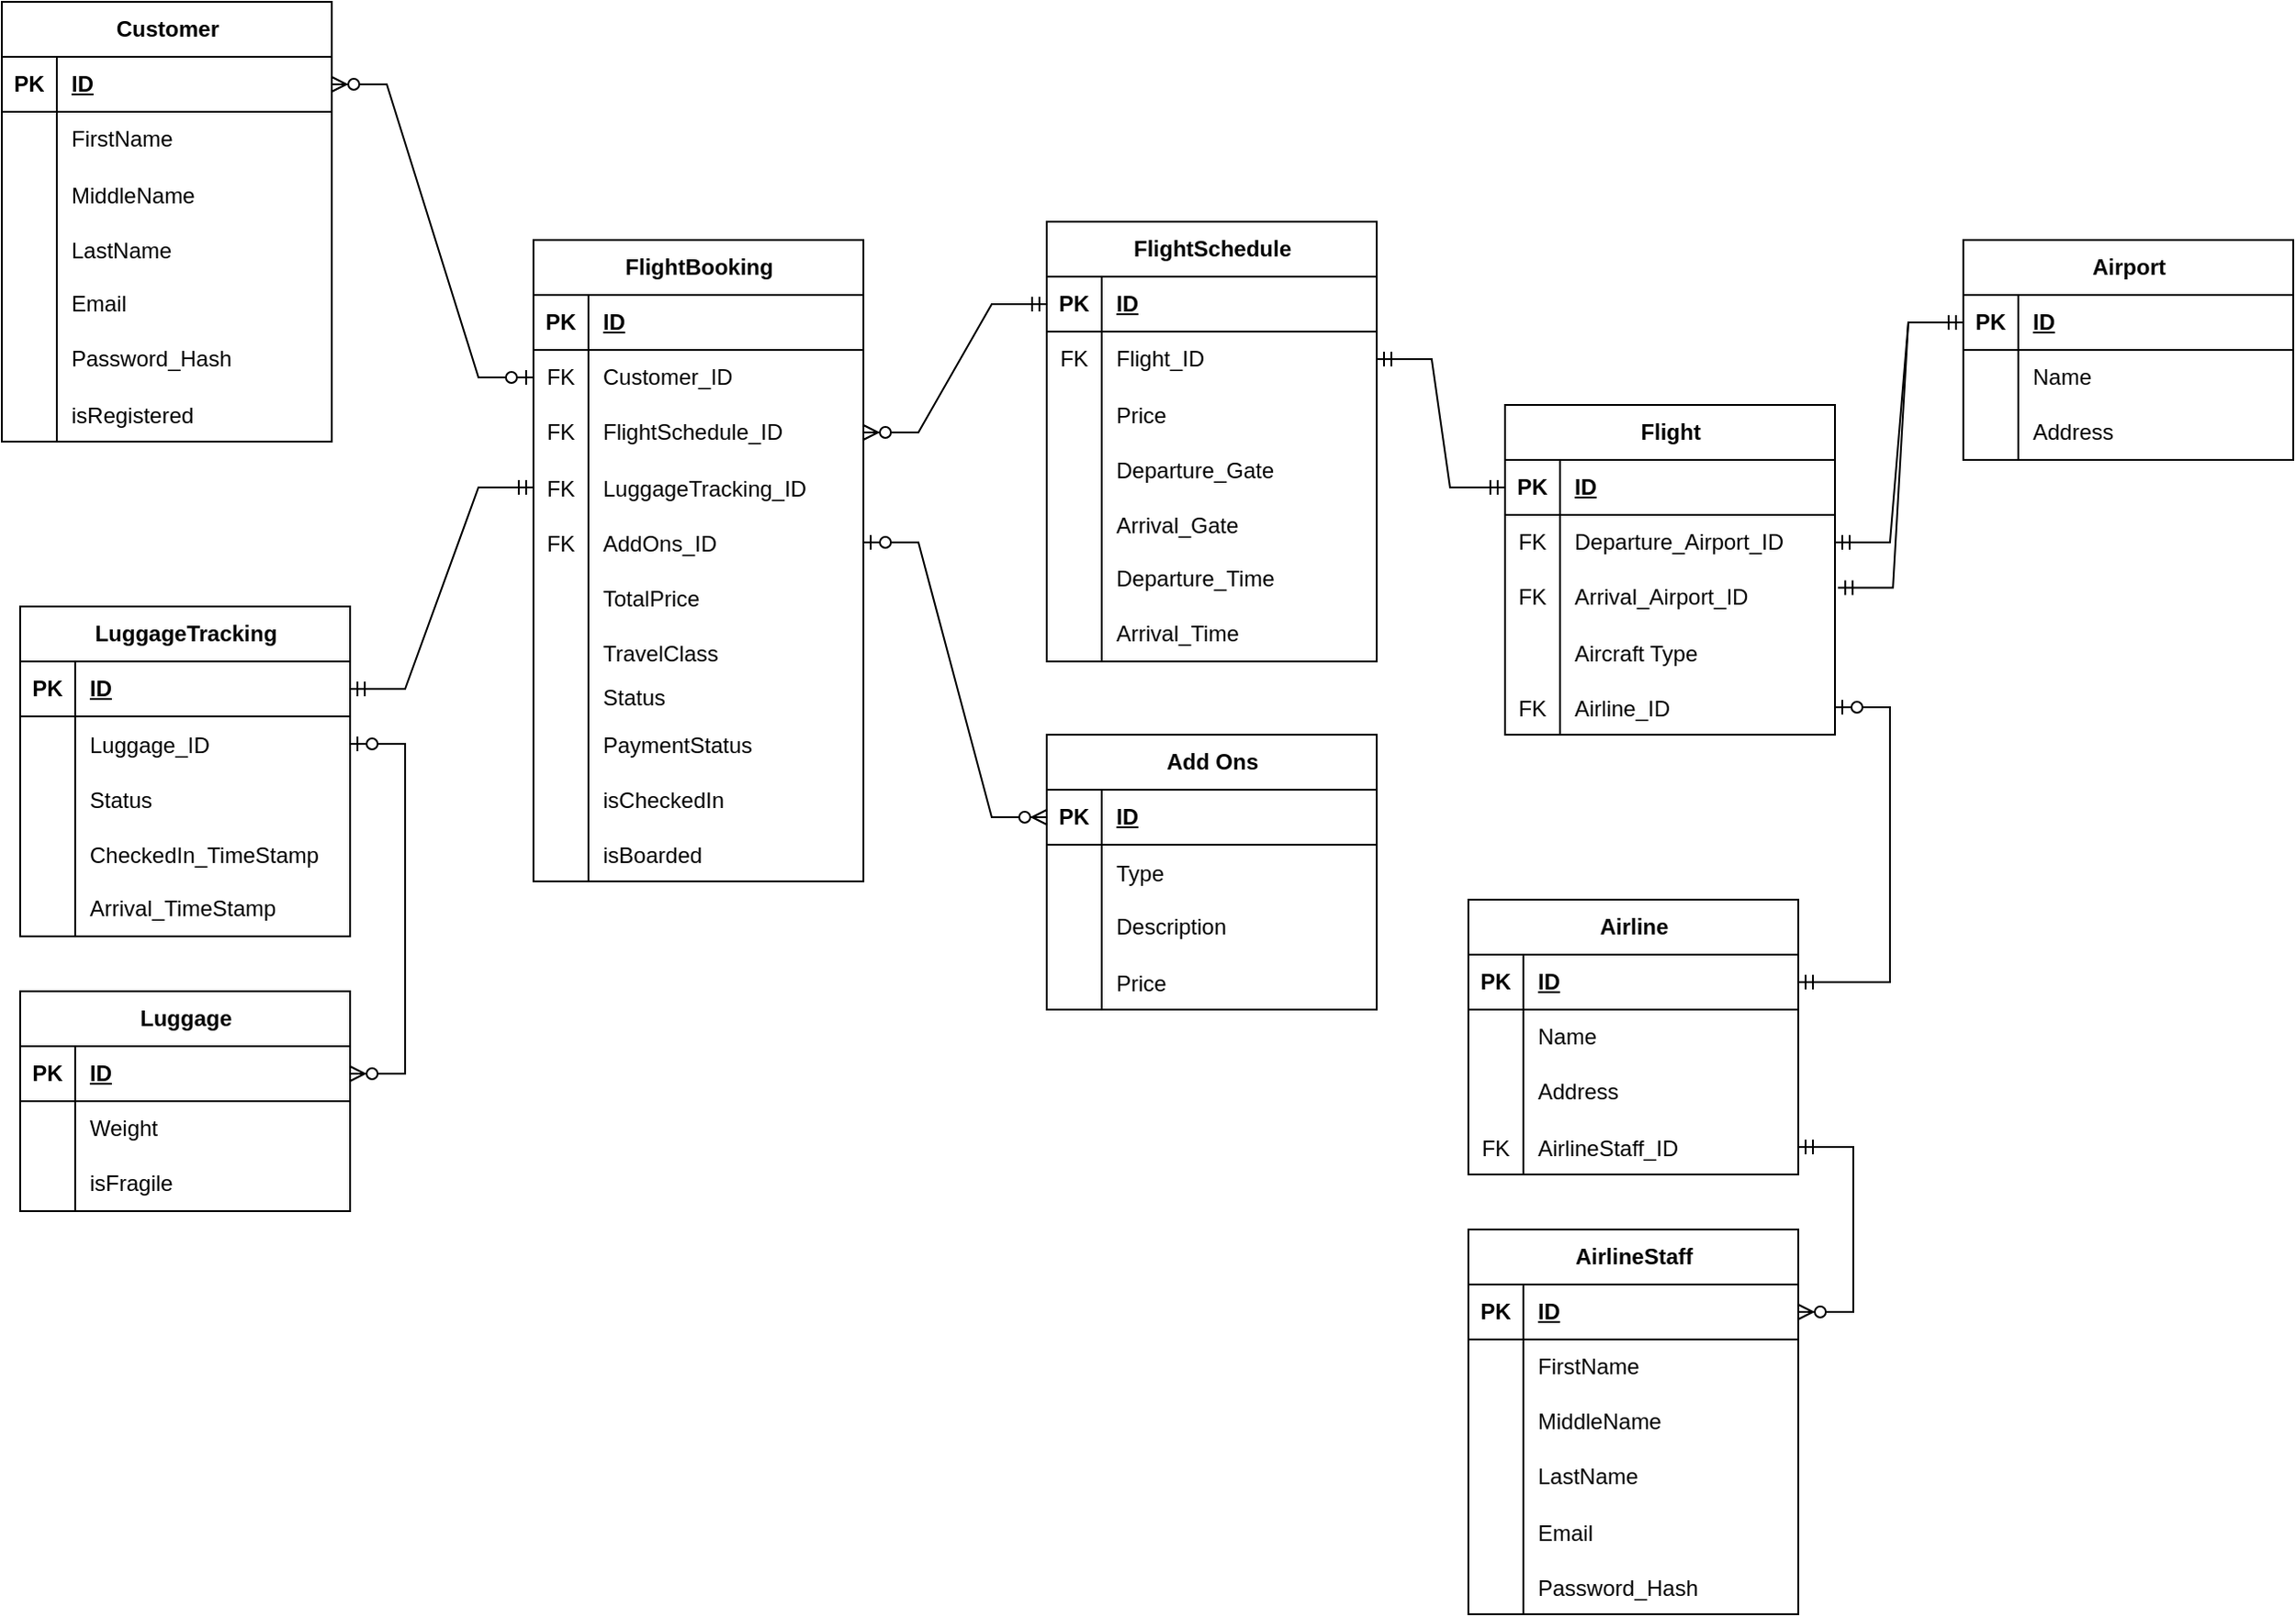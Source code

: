 <mxfile version="21.5.0" type="github">
  <diagram id="R2lEEEUBdFMjLlhIrx00" name="Page-1">
    <mxGraphModel dx="1313" dy="1821" grid="1" gridSize="10" guides="1" tooltips="1" connect="1" arrows="1" fold="1" page="1" pageScale="1" pageWidth="850" pageHeight="1100" math="0" shadow="0" extFonts="Permanent Marker^https://fonts.googleapis.com/css?family=Permanent+Marker">
      <root>
        <mxCell id="0" />
        <mxCell id="1" parent="0" />
        <mxCell id="eyuEpzJlEWPJVDNOHBu5-1" value="Customer" style="shape=table;startSize=30;container=1;collapsible=1;childLayout=tableLayout;fixedRows=1;rowLines=0;fontStyle=1;align=center;resizeLast=1;html=1;" parent="1" vertex="1">
          <mxGeometry x="140" y="-490" width="180" height="240" as="geometry" />
        </mxCell>
        <mxCell id="eyuEpzJlEWPJVDNOHBu5-2" value="" style="shape=tableRow;horizontal=0;startSize=0;swimlaneHead=0;swimlaneBody=0;fillColor=none;collapsible=0;dropTarget=0;points=[[0,0.5],[1,0.5]];portConstraint=eastwest;top=0;left=0;right=0;bottom=1;" parent="eyuEpzJlEWPJVDNOHBu5-1" vertex="1">
          <mxGeometry y="30" width="180" height="30" as="geometry" />
        </mxCell>
        <mxCell id="eyuEpzJlEWPJVDNOHBu5-3" value="PK" style="shape=partialRectangle;connectable=0;fillColor=none;top=0;left=0;bottom=0;right=0;fontStyle=1;overflow=hidden;whiteSpace=wrap;html=1;" parent="eyuEpzJlEWPJVDNOHBu5-2" vertex="1">
          <mxGeometry width="30" height="30" as="geometry">
            <mxRectangle width="30" height="30" as="alternateBounds" />
          </mxGeometry>
        </mxCell>
        <mxCell id="eyuEpzJlEWPJVDNOHBu5-4" value="ID" style="shape=partialRectangle;connectable=0;fillColor=none;top=0;left=0;bottom=0;right=0;align=left;spacingLeft=6;fontStyle=5;overflow=hidden;whiteSpace=wrap;html=1;" parent="eyuEpzJlEWPJVDNOHBu5-2" vertex="1">
          <mxGeometry x="30" width="150" height="30" as="geometry">
            <mxRectangle width="150" height="30" as="alternateBounds" />
          </mxGeometry>
        </mxCell>
        <mxCell id="eyuEpzJlEWPJVDNOHBu5-5" value="" style="shape=tableRow;horizontal=0;startSize=0;swimlaneHead=0;swimlaneBody=0;fillColor=none;collapsible=0;dropTarget=0;points=[[0,0.5],[1,0.5]];portConstraint=eastwest;top=0;left=0;right=0;bottom=0;" parent="eyuEpzJlEWPJVDNOHBu5-1" vertex="1">
          <mxGeometry y="60" width="180" height="30" as="geometry" />
        </mxCell>
        <mxCell id="eyuEpzJlEWPJVDNOHBu5-6" value="" style="shape=partialRectangle;connectable=0;fillColor=none;top=0;left=0;bottom=0;right=0;editable=1;overflow=hidden;whiteSpace=wrap;html=1;" parent="eyuEpzJlEWPJVDNOHBu5-5" vertex="1">
          <mxGeometry width="30" height="30" as="geometry">
            <mxRectangle width="30" height="30" as="alternateBounds" />
          </mxGeometry>
        </mxCell>
        <mxCell id="eyuEpzJlEWPJVDNOHBu5-7" value="FirstName" style="shape=partialRectangle;connectable=0;fillColor=none;top=0;left=0;bottom=0;right=0;align=left;spacingLeft=6;overflow=hidden;whiteSpace=wrap;html=1;" parent="eyuEpzJlEWPJVDNOHBu5-5" vertex="1">
          <mxGeometry x="30" width="150" height="30" as="geometry">
            <mxRectangle width="150" height="30" as="alternateBounds" />
          </mxGeometry>
        </mxCell>
        <mxCell id="eyuEpzJlEWPJVDNOHBu5-283" value="" style="shape=tableRow;horizontal=0;startSize=0;swimlaneHead=0;swimlaneBody=0;fillColor=none;collapsible=0;dropTarget=0;points=[[0,0.5],[1,0.5]];portConstraint=eastwest;top=0;left=0;right=0;bottom=0;" parent="eyuEpzJlEWPJVDNOHBu5-1" vertex="1">
          <mxGeometry y="90" width="180" height="30" as="geometry" />
        </mxCell>
        <mxCell id="eyuEpzJlEWPJVDNOHBu5-284" value="" style="shape=partialRectangle;connectable=0;fillColor=none;top=0;left=0;bottom=0;right=0;editable=1;overflow=hidden;" parent="eyuEpzJlEWPJVDNOHBu5-283" vertex="1">
          <mxGeometry width="30" height="30" as="geometry">
            <mxRectangle width="30" height="30" as="alternateBounds" />
          </mxGeometry>
        </mxCell>
        <mxCell id="eyuEpzJlEWPJVDNOHBu5-285" value="MiddleName" style="shape=partialRectangle;connectable=0;fillColor=none;top=0;left=0;bottom=0;right=0;align=left;spacingLeft=6;overflow=hidden;" parent="eyuEpzJlEWPJVDNOHBu5-283" vertex="1">
          <mxGeometry x="30" width="150" height="30" as="geometry">
            <mxRectangle width="150" height="30" as="alternateBounds" />
          </mxGeometry>
        </mxCell>
        <mxCell id="eyuEpzJlEWPJVDNOHBu5-286" value="" style="shape=tableRow;horizontal=0;startSize=0;swimlaneHead=0;swimlaneBody=0;fillColor=none;collapsible=0;dropTarget=0;points=[[0,0.5],[1,0.5]];portConstraint=eastwest;top=0;left=0;right=0;bottom=0;" parent="eyuEpzJlEWPJVDNOHBu5-1" vertex="1">
          <mxGeometry y="120" width="180" height="30" as="geometry" />
        </mxCell>
        <mxCell id="eyuEpzJlEWPJVDNOHBu5-287" value="" style="shape=partialRectangle;connectable=0;fillColor=none;top=0;left=0;bottom=0;right=0;editable=1;overflow=hidden;" parent="eyuEpzJlEWPJVDNOHBu5-286" vertex="1">
          <mxGeometry width="30" height="30" as="geometry">
            <mxRectangle width="30" height="30" as="alternateBounds" />
          </mxGeometry>
        </mxCell>
        <mxCell id="eyuEpzJlEWPJVDNOHBu5-288" value="LastName" style="shape=partialRectangle;connectable=0;fillColor=none;top=0;left=0;bottom=0;right=0;align=left;spacingLeft=6;overflow=hidden;" parent="eyuEpzJlEWPJVDNOHBu5-286" vertex="1">
          <mxGeometry x="30" width="150" height="30" as="geometry">
            <mxRectangle width="150" height="30" as="alternateBounds" />
          </mxGeometry>
        </mxCell>
        <mxCell id="eyuEpzJlEWPJVDNOHBu5-8" value="" style="shape=tableRow;horizontal=0;startSize=0;swimlaneHead=0;swimlaneBody=0;fillColor=none;collapsible=0;dropTarget=0;points=[[0,0.5],[1,0.5]];portConstraint=eastwest;top=0;left=0;right=0;bottom=0;" parent="eyuEpzJlEWPJVDNOHBu5-1" vertex="1">
          <mxGeometry y="150" width="180" height="30" as="geometry" />
        </mxCell>
        <mxCell id="eyuEpzJlEWPJVDNOHBu5-9" value="" style="shape=partialRectangle;connectable=0;fillColor=none;top=0;left=0;bottom=0;right=0;editable=1;overflow=hidden;whiteSpace=wrap;html=1;" parent="eyuEpzJlEWPJVDNOHBu5-8" vertex="1">
          <mxGeometry width="30" height="30" as="geometry">
            <mxRectangle width="30" height="30" as="alternateBounds" />
          </mxGeometry>
        </mxCell>
        <mxCell id="eyuEpzJlEWPJVDNOHBu5-10" value="Email" style="shape=partialRectangle;connectable=0;fillColor=none;top=0;left=0;bottom=0;right=0;align=left;spacingLeft=6;overflow=hidden;whiteSpace=wrap;html=1;" parent="eyuEpzJlEWPJVDNOHBu5-8" vertex="1">
          <mxGeometry x="30" width="150" height="30" as="geometry">
            <mxRectangle width="150" height="30" as="alternateBounds" />
          </mxGeometry>
        </mxCell>
        <mxCell id="eyuEpzJlEWPJVDNOHBu5-11" value="" style="shape=tableRow;horizontal=0;startSize=0;swimlaneHead=0;swimlaneBody=0;fillColor=none;collapsible=0;dropTarget=0;points=[[0,0.5],[1,0.5]];portConstraint=eastwest;top=0;left=0;right=0;bottom=0;" parent="eyuEpzJlEWPJVDNOHBu5-1" vertex="1">
          <mxGeometry y="180" width="180" height="30" as="geometry" />
        </mxCell>
        <mxCell id="eyuEpzJlEWPJVDNOHBu5-12" value="" style="shape=partialRectangle;connectable=0;fillColor=none;top=0;left=0;bottom=0;right=0;editable=1;overflow=hidden;whiteSpace=wrap;html=1;" parent="eyuEpzJlEWPJVDNOHBu5-11" vertex="1">
          <mxGeometry width="30" height="30" as="geometry">
            <mxRectangle width="30" height="30" as="alternateBounds" />
          </mxGeometry>
        </mxCell>
        <mxCell id="eyuEpzJlEWPJVDNOHBu5-13" value="Password_Hash" style="shape=partialRectangle;connectable=0;fillColor=none;top=0;left=0;bottom=0;right=0;align=left;spacingLeft=6;overflow=hidden;whiteSpace=wrap;html=1;" parent="eyuEpzJlEWPJVDNOHBu5-11" vertex="1">
          <mxGeometry x="30" width="150" height="30" as="geometry">
            <mxRectangle width="150" height="30" as="alternateBounds" />
          </mxGeometry>
        </mxCell>
        <mxCell id="eyuEpzJlEWPJVDNOHBu5-299" value="" style="shape=tableRow;horizontal=0;startSize=0;swimlaneHead=0;swimlaneBody=0;fillColor=none;collapsible=0;dropTarget=0;points=[[0,0.5],[1,0.5]];portConstraint=eastwest;top=0;left=0;right=0;bottom=0;" parent="eyuEpzJlEWPJVDNOHBu5-1" vertex="1">
          <mxGeometry y="210" width="180" height="30" as="geometry" />
        </mxCell>
        <mxCell id="eyuEpzJlEWPJVDNOHBu5-300" value="" style="shape=partialRectangle;connectable=0;fillColor=none;top=0;left=0;bottom=0;right=0;editable=1;overflow=hidden;" parent="eyuEpzJlEWPJVDNOHBu5-299" vertex="1">
          <mxGeometry width="30" height="30" as="geometry">
            <mxRectangle width="30" height="30" as="alternateBounds" />
          </mxGeometry>
        </mxCell>
        <mxCell id="eyuEpzJlEWPJVDNOHBu5-301" value="isRegistered" style="shape=partialRectangle;connectable=0;fillColor=none;top=0;left=0;bottom=0;right=0;align=left;spacingLeft=6;overflow=hidden;" parent="eyuEpzJlEWPJVDNOHBu5-299" vertex="1">
          <mxGeometry x="30" width="150" height="30" as="geometry">
            <mxRectangle width="150" height="30" as="alternateBounds" />
          </mxGeometry>
        </mxCell>
        <mxCell id="eyuEpzJlEWPJVDNOHBu5-27" value="FlightBooking" style="shape=table;startSize=30;container=1;collapsible=1;childLayout=tableLayout;fixedRows=1;rowLines=0;fontStyle=1;align=center;resizeLast=1;html=1;" parent="1" vertex="1">
          <mxGeometry x="430" y="-360" width="180" height="350" as="geometry" />
        </mxCell>
        <mxCell id="eyuEpzJlEWPJVDNOHBu5-28" value="" style="shape=tableRow;horizontal=0;startSize=0;swimlaneHead=0;swimlaneBody=0;fillColor=none;collapsible=0;dropTarget=0;points=[[0,0.5],[1,0.5]];portConstraint=eastwest;top=0;left=0;right=0;bottom=1;" parent="eyuEpzJlEWPJVDNOHBu5-27" vertex="1">
          <mxGeometry y="30" width="180" height="30" as="geometry" />
        </mxCell>
        <mxCell id="eyuEpzJlEWPJVDNOHBu5-29" value="PK" style="shape=partialRectangle;connectable=0;fillColor=none;top=0;left=0;bottom=0;right=0;fontStyle=1;overflow=hidden;whiteSpace=wrap;html=1;" parent="eyuEpzJlEWPJVDNOHBu5-28" vertex="1">
          <mxGeometry width="30" height="30" as="geometry">
            <mxRectangle width="30" height="30" as="alternateBounds" />
          </mxGeometry>
        </mxCell>
        <mxCell id="eyuEpzJlEWPJVDNOHBu5-30" value="ID" style="shape=partialRectangle;connectable=0;fillColor=none;top=0;left=0;bottom=0;right=0;align=left;spacingLeft=6;fontStyle=5;overflow=hidden;whiteSpace=wrap;html=1;" parent="eyuEpzJlEWPJVDNOHBu5-28" vertex="1">
          <mxGeometry x="30" width="150" height="30" as="geometry">
            <mxRectangle width="150" height="30" as="alternateBounds" />
          </mxGeometry>
        </mxCell>
        <mxCell id="eyuEpzJlEWPJVDNOHBu5-31" value="" style="shape=tableRow;horizontal=0;startSize=0;swimlaneHead=0;swimlaneBody=0;fillColor=none;collapsible=0;dropTarget=0;points=[[0,0.5],[1,0.5]];portConstraint=eastwest;top=0;left=0;right=0;bottom=0;" parent="eyuEpzJlEWPJVDNOHBu5-27" vertex="1">
          <mxGeometry y="60" width="180" height="30" as="geometry" />
        </mxCell>
        <mxCell id="eyuEpzJlEWPJVDNOHBu5-32" value="FK" style="shape=partialRectangle;connectable=0;fillColor=none;top=0;left=0;bottom=0;right=0;editable=1;overflow=hidden;whiteSpace=wrap;html=1;" parent="eyuEpzJlEWPJVDNOHBu5-31" vertex="1">
          <mxGeometry width="30" height="30" as="geometry">
            <mxRectangle width="30" height="30" as="alternateBounds" />
          </mxGeometry>
        </mxCell>
        <mxCell id="eyuEpzJlEWPJVDNOHBu5-33" value="Customer_ID" style="shape=partialRectangle;connectable=0;fillColor=none;top=0;left=0;bottom=0;right=0;align=left;spacingLeft=6;overflow=hidden;whiteSpace=wrap;html=1;" parent="eyuEpzJlEWPJVDNOHBu5-31" vertex="1">
          <mxGeometry x="30" width="150" height="30" as="geometry">
            <mxRectangle width="150" height="30" as="alternateBounds" />
          </mxGeometry>
        </mxCell>
        <mxCell id="eyuEpzJlEWPJVDNOHBu5-34" value="" style="shape=tableRow;horizontal=0;startSize=0;swimlaneHead=0;swimlaneBody=0;fillColor=none;collapsible=0;dropTarget=0;points=[[0,0.5],[1,0.5]];portConstraint=eastwest;top=0;left=0;right=0;bottom=0;" parent="eyuEpzJlEWPJVDNOHBu5-27" vertex="1">
          <mxGeometry y="90" width="180" height="30" as="geometry" />
        </mxCell>
        <mxCell id="eyuEpzJlEWPJVDNOHBu5-35" value="FK" style="shape=partialRectangle;connectable=0;fillColor=none;top=0;left=0;bottom=0;right=0;editable=1;overflow=hidden;whiteSpace=wrap;html=1;" parent="eyuEpzJlEWPJVDNOHBu5-34" vertex="1">
          <mxGeometry width="30" height="30" as="geometry">
            <mxRectangle width="30" height="30" as="alternateBounds" />
          </mxGeometry>
        </mxCell>
        <mxCell id="eyuEpzJlEWPJVDNOHBu5-36" value="FlightSchedule_ID" style="shape=partialRectangle;connectable=0;fillColor=none;top=0;left=0;bottom=0;right=0;align=left;spacingLeft=6;overflow=hidden;whiteSpace=wrap;html=1;" parent="eyuEpzJlEWPJVDNOHBu5-34" vertex="1">
          <mxGeometry x="30" width="150" height="30" as="geometry">
            <mxRectangle width="150" height="30" as="alternateBounds" />
          </mxGeometry>
        </mxCell>
        <mxCell id="eyuEpzJlEWPJVDNOHBu5-241" value="" style="shape=tableRow;horizontal=0;startSize=0;swimlaneHead=0;swimlaneBody=0;fillColor=none;collapsible=0;dropTarget=0;points=[[0,0.5],[1,0.5]];portConstraint=eastwest;top=0;left=0;right=0;bottom=0;" parent="eyuEpzJlEWPJVDNOHBu5-27" vertex="1">
          <mxGeometry y="120" width="180" height="30" as="geometry" />
        </mxCell>
        <mxCell id="eyuEpzJlEWPJVDNOHBu5-242" value="FK" style="shape=partialRectangle;connectable=0;fillColor=none;top=0;left=0;bottom=0;right=0;editable=1;overflow=hidden;" parent="eyuEpzJlEWPJVDNOHBu5-241" vertex="1">
          <mxGeometry width="30" height="30" as="geometry">
            <mxRectangle width="30" height="30" as="alternateBounds" />
          </mxGeometry>
        </mxCell>
        <mxCell id="eyuEpzJlEWPJVDNOHBu5-243" value="LuggageTracking_ID" style="shape=partialRectangle;connectable=0;fillColor=none;top=0;left=0;bottom=0;right=0;align=left;spacingLeft=6;overflow=hidden;" parent="eyuEpzJlEWPJVDNOHBu5-241" vertex="1">
          <mxGeometry x="30" width="150" height="30" as="geometry">
            <mxRectangle width="150" height="30" as="alternateBounds" />
          </mxGeometry>
        </mxCell>
        <mxCell id="ergzo47lvhciCynFv5o4-43" value="" style="shape=tableRow;horizontal=0;startSize=0;swimlaneHead=0;swimlaneBody=0;fillColor=none;collapsible=0;dropTarget=0;points=[[0,0.5],[1,0.5]];portConstraint=eastwest;top=0;left=0;right=0;bottom=0;" vertex="1" parent="eyuEpzJlEWPJVDNOHBu5-27">
          <mxGeometry y="150" width="180" height="30" as="geometry" />
        </mxCell>
        <mxCell id="ergzo47lvhciCynFv5o4-44" value="FK" style="shape=partialRectangle;connectable=0;fillColor=none;top=0;left=0;bottom=0;right=0;editable=1;overflow=hidden;" vertex="1" parent="ergzo47lvhciCynFv5o4-43">
          <mxGeometry width="30" height="30" as="geometry">
            <mxRectangle width="30" height="30" as="alternateBounds" />
          </mxGeometry>
        </mxCell>
        <mxCell id="ergzo47lvhciCynFv5o4-45" value="AddOns_ID" style="shape=partialRectangle;connectable=0;fillColor=none;top=0;left=0;bottom=0;right=0;align=left;spacingLeft=6;overflow=hidden;" vertex="1" parent="ergzo47lvhciCynFv5o4-43">
          <mxGeometry x="30" width="150" height="30" as="geometry">
            <mxRectangle width="150" height="30" as="alternateBounds" />
          </mxGeometry>
        </mxCell>
        <mxCell id="ergzo47lvhciCynFv5o4-102" value="" style="shape=tableRow;horizontal=0;startSize=0;swimlaneHead=0;swimlaneBody=0;fillColor=none;collapsible=0;dropTarget=0;points=[[0,0.5],[1,0.5]];portConstraint=eastwest;top=0;left=0;right=0;bottom=0;" vertex="1" parent="eyuEpzJlEWPJVDNOHBu5-27">
          <mxGeometry y="180" width="180" height="30" as="geometry" />
        </mxCell>
        <mxCell id="ergzo47lvhciCynFv5o4-103" value="" style="shape=partialRectangle;connectable=0;fillColor=none;top=0;left=0;bottom=0;right=0;editable=1;overflow=hidden;" vertex="1" parent="ergzo47lvhciCynFv5o4-102">
          <mxGeometry width="30" height="30" as="geometry">
            <mxRectangle width="30" height="30" as="alternateBounds" />
          </mxGeometry>
        </mxCell>
        <mxCell id="ergzo47lvhciCynFv5o4-104" value="TotalPrice" style="shape=partialRectangle;connectable=0;fillColor=none;top=0;left=0;bottom=0;right=0;align=left;spacingLeft=6;overflow=hidden;" vertex="1" parent="ergzo47lvhciCynFv5o4-102">
          <mxGeometry x="30" width="150" height="30" as="geometry">
            <mxRectangle width="150" height="30" as="alternateBounds" />
          </mxGeometry>
        </mxCell>
        <mxCell id="eyuEpzJlEWPJVDNOHBu5-311" value="" style="shape=tableRow;horizontal=0;startSize=0;swimlaneHead=0;swimlaneBody=0;fillColor=none;collapsible=0;dropTarget=0;points=[[0,0.5],[1,0.5]];portConstraint=eastwest;top=0;left=0;right=0;bottom=0;" parent="eyuEpzJlEWPJVDNOHBu5-27" vertex="1">
          <mxGeometry y="210" width="180" height="30" as="geometry" />
        </mxCell>
        <mxCell id="eyuEpzJlEWPJVDNOHBu5-312" value="" style="shape=partialRectangle;connectable=0;fillColor=none;top=0;left=0;bottom=0;right=0;editable=1;overflow=hidden;" parent="eyuEpzJlEWPJVDNOHBu5-311" vertex="1">
          <mxGeometry width="30" height="30" as="geometry">
            <mxRectangle width="30" height="30" as="alternateBounds" />
          </mxGeometry>
        </mxCell>
        <mxCell id="eyuEpzJlEWPJVDNOHBu5-313" value="TravelClass" style="shape=partialRectangle;connectable=0;fillColor=none;top=0;left=0;bottom=0;right=0;align=left;spacingLeft=6;overflow=hidden;" parent="eyuEpzJlEWPJVDNOHBu5-311" vertex="1">
          <mxGeometry x="30" width="150" height="30" as="geometry">
            <mxRectangle width="150" height="30" as="alternateBounds" />
          </mxGeometry>
        </mxCell>
        <mxCell id="eyuEpzJlEWPJVDNOHBu5-37" value="" style="shape=tableRow;horizontal=0;startSize=0;swimlaneHead=0;swimlaneBody=0;fillColor=none;collapsible=0;dropTarget=0;points=[[0,0.5],[1,0.5]];portConstraint=eastwest;top=0;left=0;right=0;bottom=0;" parent="eyuEpzJlEWPJVDNOHBu5-27" vertex="1">
          <mxGeometry y="240" width="180" height="20" as="geometry" />
        </mxCell>
        <mxCell id="eyuEpzJlEWPJVDNOHBu5-38" value="" style="shape=partialRectangle;connectable=0;fillColor=none;top=0;left=0;bottom=0;right=0;editable=1;overflow=hidden;whiteSpace=wrap;html=1;" parent="eyuEpzJlEWPJVDNOHBu5-37" vertex="1">
          <mxGeometry width="30" height="20" as="geometry">
            <mxRectangle width="30" height="20" as="alternateBounds" />
          </mxGeometry>
        </mxCell>
        <mxCell id="eyuEpzJlEWPJVDNOHBu5-39" value="Status" style="shape=partialRectangle;connectable=0;fillColor=none;top=0;left=0;bottom=0;right=0;align=left;spacingLeft=6;overflow=hidden;whiteSpace=wrap;html=1;" parent="eyuEpzJlEWPJVDNOHBu5-37" vertex="1">
          <mxGeometry x="30" width="150" height="20" as="geometry">
            <mxRectangle width="150" height="20" as="alternateBounds" />
          </mxGeometry>
        </mxCell>
        <mxCell id="eyuEpzJlEWPJVDNOHBu5-41" value="" style="shape=tableRow;horizontal=0;startSize=0;swimlaneHead=0;swimlaneBody=0;fillColor=none;collapsible=0;dropTarget=0;points=[[0,0.5],[1,0.5]];portConstraint=eastwest;top=0;left=0;right=0;bottom=0;" parent="eyuEpzJlEWPJVDNOHBu5-27" vertex="1">
          <mxGeometry y="260" width="180" height="30" as="geometry" />
        </mxCell>
        <mxCell id="eyuEpzJlEWPJVDNOHBu5-42" value="" style="shape=partialRectangle;connectable=0;fillColor=none;top=0;left=0;bottom=0;right=0;editable=1;overflow=hidden;" parent="eyuEpzJlEWPJVDNOHBu5-41" vertex="1">
          <mxGeometry width="30" height="30" as="geometry">
            <mxRectangle width="30" height="30" as="alternateBounds" />
          </mxGeometry>
        </mxCell>
        <mxCell id="eyuEpzJlEWPJVDNOHBu5-43" value="PaymentStatus" style="shape=partialRectangle;connectable=0;fillColor=none;top=0;left=0;bottom=0;right=0;align=left;spacingLeft=6;overflow=hidden;" parent="eyuEpzJlEWPJVDNOHBu5-41" vertex="1">
          <mxGeometry x="30" width="150" height="30" as="geometry">
            <mxRectangle width="150" height="30" as="alternateBounds" />
          </mxGeometry>
        </mxCell>
        <mxCell id="eyuEpzJlEWPJVDNOHBu5-229" value="" style="shape=tableRow;horizontal=0;startSize=0;swimlaneHead=0;swimlaneBody=0;fillColor=none;collapsible=0;dropTarget=0;points=[[0,0.5],[1,0.5]];portConstraint=eastwest;top=0;left=0;right=0;bottom=0;" parent="eyuEpzJlEWPJVDNOHBu5-27" vertex="1">
          <mxGeometry y="290" width="180" height="30" as="geometry" />
        </mxCell>
        <mxCell id="eyuEpzJlEWPJVDNOHBu5-230" value="" style="shape=partialRectangle;connectable=0;fillColor=none;top=0;left=0;bottom=0;right=0;editable=1;overflow=hidden;" parent="eyuEpzJlEWPJVDNOHBu5-229" vertex="1">
          <mxGeometry width="30" height="30" as="geometry">
            <mxRectangle width="30" height="30" as="alternateBounds" />
          </mxGeometry>
        </mxCell>
        <mxCell id="eyuEpzJlEWPJVDNOHBu5-231" value="isCheckedIn" style="shape=partialRectangle;connectable=0;fillColor=none;top=0;left=0;bottom=0;right=0;align=left;spacingLeft=6;overflow=hidden;" parent="eyuEpzJlEWPJVDNOHBu5-229" vertex="1">
          <mxGeometry x="30" width="150" height="30" as="geometry">
            <mxRectangle width="150" height="30" as="alternateBounds" />
          </mxGeometry>
        </mxCell>
        <mxCell id="eyuEpzJlEWPJVDNOHBu5-226" value="" style="shape=tableRow;horizontal=0;startSize=0;swimlaneHead=0;swimlaneBody=0;fillColor=none;collapsible=0;dropTarget=0;points=[[0,0.5],[1,0.5]];portConstraint=eastwest;top=0;left=0;right=0;bottom=0;" parent="eyuEpzJlEWPJVDNOHBu5-27" vertex="1">
          <mxGeometry y="320" width="180" height="30" as="geometry" />
        </mxCell>
        <mxCell id="eyuEpzJlEWPJVDNOHBu5-227" value="" style="shape=partialRectangle;connectable=0;fillColor=none;top=0;left=0;bottom=0;right=0;editable=1;overflow=hidden;" parent="eyuEpzJlEWPJVDNOHBu5-226" vertex="1">
          <mxGeometry width="30" height="30" as="geometry">
            <mxRectangle width="30" height="30" as="alternateBounds" />
          </mxGeometry>
        </mxCell>
        <mxCell id="eyuEpzJlEWPJVDNOHBu5-228" value="isBoarded" style="shape=partialRectangle;connectable=0;fillColor=none;top=0;left=0;bottom=0;right=0;align=left;spacingLeft=6;overflow=hidden;" parent="eyuEpzJlEWPJVDNOHBu5-226" vertex="1">
          <mxGeometry x="30" width="150" height="30" as="geometry">
            <mxRectangle width="150" height="30" as="alternateBounds" />
          </mxGeometry>
        </mxCell>
        <mxCell id="eyuEpzJlEWPJVDNOHBu5-71" value="FlightSchedule" style="shape=table;startSize=30;container=1;collapsible=1;childLayout=tableLayout;fixedRows=1;rowLines=0;fontStyle=1;align=center;resizeLast=1;html=1;" parent="1" vertex="1">
          <mxGeometry x="710" y="-370" width="180" height="240" as="geometry" />
        </mxCell>
        <mxCell id="eyuEpzJlEWPJVDNOHBu5-72" value="" style="shape=tableRow;horizontal=0;startSize=0;swimlaneHead=0;swimlaneBody=0;fillColor=none;collapsible=0;dropTarget=0;points=[[0,0.5],[1,0.5]];portConstraint=eastwest;top=0;left=0;right=0;bottom=1;" parent="eyuEpzJlEWPJVDNOHBu5-71" vertex="1">
          <mxGeometry y="30" width="180" height="30" as="geometry" />
        </mxCell>
        <mxCell id="eyuEpzJlEWPJVDNOHBu5-73" value="PK" style="shape=partialRectangle;connectable=0;fillColor=none;top=0;left=0;bottom=0;right=0;fontStyle=1;overflow=hidden;whiteSpace=wrap;html=1;" parent="eyuEpzJlEWPJVDNOHBu5-72" vertex="1">
          <mxGeometry width="30" height="30" as="geometry">
            <mxRectangle width="30" height="30" as="alternateBounds" />
          </mxGeometry>
        </mxCell>
        <mxCell id="eyuEpzJlEWPJVDNOHBu5-74" value="ID" style="shape=partialRectangle;connectable=0;fillColor=none;top=0;left=0;bottom=0;right=0;align=left;spacingLeft=6;fontStyle=5;overflow=hidden;whiteSpace=wrap;html=1;" parent="eyuEpzJlEWPJVDNOHBu5-72" vertex="1">
          <mxGeometry x="30" width="150" height="30" as="geometry">
            <mxRectangle width="150" height="30" as="alternateBounds" />
          </mxGeometry>
        </mxCell>
        <mxCell id="eyuEpzJlEWPJVDNOHBu5-75" value="" style="shape=tableRow;horizontal=0;startSize=0;swimlaneHead=0;swimlaneBody=0;fillColor=none;collapsible=0;dropTarget=0;points=[[0,0.5],[1,0.5]];portConstraint=eastwest;top=0;left=0;right=0;bottom=0;" parent="eyuEpzJlEWPJVDNOHBu5-71" vertex="1">
          <mxGeometry y="60" width="180" height="30" as="geometry" />
        </mxCell>
        <mxCell id="eyuEpzJlEWPJVDNOHBu5-76" value="FK" style="shape=partialRectangle;connectable=0;fillColor=none;top=0;left=0;bottom=0;right=0;editable=1;overflow=hidden;whiteSpace=wrap;html=1;" parent="eyuEpzJlEWPJVDNOHBu5-75" vertex="1">
          <mxGeometry width="30" height="30" as="geometry">
            <mxRectangle width="30" height="30" as="alternateBounds" />
          </mxGeometry>
        </mxCell>
        <mxCell id="eyuEpzJlEWPJVDNOHBu5-77" value="Flight_ID" style="shape=partialRectangle;connectable=0;fillColor=none;top=0;left=0;bottom=0;right=0;align=left;spacingLeft=6;overflow=hidden;whiteSpace=wrap;html=1;" parent="eyuEpzJlEWPJVDNOHBu5-75" vertex="1">
          <mxGeometry x="30" width="150" height="30" as="geometry">
            <mxRectangle width="150" height="30" as="alternateBounds" />
          </mxGeometry>
        </mxCell>
        <mxCell id="eyuEpzJlEWPJVDNOHBu5-292" value="" style="shape=tableRow;horizontal=0;startSize=0;swimlaneHead=0;swimlaneBody=0;fillColor=none;collapsible=0;dropTarget=0;points=[[0,0.5],[1,0.5]];portConstraint=eastwest;top=0;left=0;right=0;bottom=0;" parent="eyuEpzJlEWPJVDNOHBu5-71" vertex="1">
          <mxGeometry y="90" width="180" height="30" as="geometry" />
        </mxCell>
        <mxCell id="eyuEpzJlEWPJVDNOHBu5-293" value="" style="shape=partialRectangle;connectable=0;fillColor=none;top=0;left=0;bottom=0;right=0;editable=1;overflow=hidden;" parent="eyuEpzJlEWPJVDNOHBu5-292" vertex="1">
          <mxGeometry width="30" height="30" as="geometry">
            <mxRectangle width="30" height="30" as="alternateBounds" />
          </mxGeometry>
        </mxCell>
        <mxCell id="eyuEpzJlEWPJVDNOHBu5-294" value="Price" style="shape=partialRectangle;connectable=0;fillColor=none;top=0;left=0;bottom=0;right=0;align=left;spacingLeft=6;overflow=hidden;" parent="eyuEpzJlEWPJVDNOHBu5-292" vertex="1">
          <mxGeometry x="30" width="150" height="30" as="geometry">
            <mxRectangle width="150" height="30" as="alternateBounds" />
          </mxGeometry>
        </mxCell>
        <mxCell id="eyuEpzJlEWPJVDNOHBu5-176" value="" style="shape=tableRow;horizontal=0;startSize=0;swimlaneHead=0;swimlaneBody=0;fillColor=none;collapsible=0;dropTarget=0;points=[[0,0.5],[1,0.5]];portConstraint=eastwest;top=0;left=0;right=0;bottom=0;" parent="eyuEpzJlEWPJVDNOHBu5-71" vertex="1">
          <mxGeometry y="120" width="180" height="30" as="geometry" />
        </mxCell>
        <mxCell id="eyuEpzJlEWPJVDNOHBu5-177" value="" style="shape=partialRectangle;connectable=0;fillColor=none;top=0;left=0;bottom=0;right=0;editable=1;overflow=hidden;" parent="eyuEpzJlEWPJVDNOHBu5-176" vertex="1">
          <mxGeometry width="30" height="30" as="geometry">
            <mxRectangle width="30" height="30" as="alternateBounds" />
          </mxGeometry>
        </mxCell>
        <mxCell id="eyuEpzJlEWPJVDNOHBu5-178" value="Departure_Gate" style="shape=partialRectangle;connectable=0;fillColor=none;top=0;left=0;bottom=0;right=0;align=left;spacingLeft=6;overflow=hidden;" parent="eyuEpzJlEWPJVDNOHBu5-176" vertex="1">
          <mxGeometry x="30" width="150" height="30" as="geometry">
            <mxRectangle width="150" height="30" as="alternateBounds" />
          </mxGeometry>
        </mxCell>
        <mxCell id="eyuEpzJlEWPJVDNOHBu5-179" value="" style="shape=tableRow;horizontal=0;startSize=0;swimlaneHead=0;swimlaneBody=0;fillColor=none;collapsible=0;dropTarget=0;points=[[0,0.5],[1,0.5]];portConstraint=eastwest;top=0;left=0;right=0;bottom=0;" parent="eyuEpzJlEWPJVDNOHBu5-71" vertex="1">
          <mxGeometry y="150" width="180" height="30" as="geometry" />
        </mxCell>
        <mxCell id="eyuEpzJlEWPJVDNOHBu5-180" value="" style="shape=partialRectangle;connectable=0;fillColor=none;top=0;left=0;bottom=0;right=0;editable=1;overflow=hidden;" parent="eyuEpzJlEWPJVDNOHBu5-179" vertex="1">
          <mxGeometry width="30" height="30" as="geometry">
            <mxRectangle width="30" height="30" as="alternateBounds" />
          </mxGeometry>
        </mxCell>
        <mxCell id="eyuEpzJlEWPJVDNOHBu5-181" value="Arrival_Gate" style="shape=partialRectangle;connectable=0;fillColor=none;top=0;left=0;bottom=0;right=0;align=left;spacingLeft=6;overflow=hidden;" parent="eyuEpzJlEWPJVDNOHBu5-179" vertex="1">
          <mxGeometry x="30" width="150" height="30" as="geometry">
            <mxRectangle width="150" height="30" as="alternateBounds" />
          </mxGeometry>
        </mxCell>
        <mxCell id="eyuEpzJlEWPJVDNOHBu5-78" value="" style="shape=tableRow;horizontal=0;startSize=0;swimlaneHead=0;swimlaneBody=0;fillColor=none;collapsible=0;dropTarget=0;points=[[0,0.5],[1,0.5]];portConstraint=eastwest;top=0;left=0;right=0;bottom=0;" parent="eyuEpzJlEWPJVDNOHBu5-71" vertex="1">
          <mxGeometry y="180" width="180" height="30" as="geometry" />
        </mxCell>
        <mxCell id="eyuEpzJlEWPJVDNOHBu5-79" value="" style="shape=partialRectangle;connectable=0;fillColor=none;top=0;left=0;bottom=0;right=0;editable=1;overflow=hidden;whiteSpace=wrap;html=1;" parent="eyuEpzJlEWPJVDNOHBu5-78" vertex="1">
          <mxGeometry width="30" height="30" as="geometry">
            <mxRectangle width="30" height="30" as="alternateBounds" />
          </mxGeometry>
        </mxCell>
        <mxCell id="eyuEpzJlEWPJVDNOHBu5-80" value="Departure_Time" style="shape=partialRectangle;connectable=0;fillColor=none;top=0;left=0;bottom=0;right=0;align=left;spacingLeft=6;overflow=hidden;whiteSpace=wrap;html=1;" parent="eyuEpzJlEWPJVDNOHBu5-78" vertex="1">
          <mxGeometry x="30" width="150" height="30" as="geometry">
            <mxRectangle width="150" height="30" as="alternateBounds" />
          </mxGeometry>
        </mxCell>
        <mxCell id="eyuEpzJlEWPJVDNOHBu5-81" value="" style="shape=tableRow;horizontal=0;startSize=0;swimlaneHead=0;swimlaneBody=0;fillColor=none;collapsible=0;dropTarget=0;points=[[0,0.5],[1,0.5]];portConstraint=eastwest;top=0;left=0;right=0;bottom=0;" parent="eyuEpzJlEWPJVDNOHBu5-71" vertex="1">
          <mxGeometry y="210" width="180" height="30" as="geometry" />
        </mxCell>
        <mxCell id="eyuEpzJlEWPJVDNOHBu5-82" value="" style="shape=partialRectangle;connectable=0;fillColor=none;top=0;left=0;bottom=0;right=0;editable=1;overflow=hidden;whiteSpace=wrap;html=1;" parent="eyuEpzJlEWPJVDNOHBu5-81" vertex="1">
          <mxGeometry width="30" height="30" as="geometry">
            <mxRectangle width="30" height="30" as="alternateBounds" />
          </mxGeometry>
        </mxCell>
        <mxCell id="eyuEpzJlEWPJVDNOHBu5-83" value="Arrival_Time" style="shape=partialRectangle;connectable=0;fillColor=none;top=0;left=0;bottom=0;right=0;align=left;spacingLeft=6;overflow=hidden;whiteSpace=wrap;html=1;" parent="eyuEpzJlEWPJVDNOHBu5-81" vertex="1">
          <mxGeometry x="30" width="150" height="30" as="geometry">
            <mxRectangle width="150" height="30" as="alternateBounds" />
          </mxGeometry>
        </mxCell>
        <mxCell id="eyuEpzJlEWPJVDNOHBu5-84" value="Flight" style="shape=table;startSize=30;container=1;collapsible=1;childLayout=tableLayout;fixedRows=1;rowLines=0;fontStyle=1;align=center;resizeLast=1;html=1;" parent="1" vertex="1">
          <mxGeometry x="960" y="-270" width="180" height="180" as="geometry" />
        </mxCell>
        <mxCell id="eyuEpzJlEWPJVDNOHBu5-85" value="" style="shape=tableRow;horizontal=0;startSize=0;swimlaneHead=0;swimlaneBody=0;fillColor=none;collapsible=0;dropTarget=0;points=[[0,0.5],[1,0.5]];portConstraint=eastwest;top=0;left=0;right=0;bottom=1;" parent="eyuEpzJlEWPJVDNOHBu5-84" vertex="1">
          <mxGeometry y="30" width="180" height="30" as="geometry" />
        </mxCell>
        <mxCell id="eyuEpzJlEWPJVDNOHBu5-86" value="PK" style="shape=partialRectangle;connectable=0;fillColor=none;top=0;left=0;bottom=0;right=0;fontStyle=1;overflow=hidden;whiteSpace=wrap;html=1;" parent="eyuEpzJlEWPJVDNOHBu5-85" vertex="1">
          <mxGeometry width="30" height="30" as="geometry">
            <mxRectangle width="30" height="30" as="alternateBounds" />
          </mxGeometry>
        </mxCell>
        <mxCell id="eyuEpzJlEWPJVDNOHBu5-87" value="ID" style="shape=partialRectangle;connectable=0;fillColor=none;top=0;left=0;bottom=0;right=0;align=left;spacingLeft=6;fontStyle=5;overflow=hidden;whiteSpace=wrap;html=1;" parent="eyuEpzJlEWPJVDNOHBu5-85" vertex="1">
          <mxGeometry x="30" width="150" height="30" as="geometry">
            <mxRectangle width="150" height="30" as="alternateBounds" />
          </mxGeometry>
        </mxCell>
        <mxCell id="eyuEpzJlEWPJVDNOHBu5-91" value="" style="shape=tableRow;horizontal=0;startSize=0;swimlaneHead=0;swimlaneBody=0;fillColor=none;collapsible=0;dropTarget=0;points=[[0,0.5],[1,0.5]];portConstraint=eastwest;top=0;left=0;right=0;bottom=0;" parent="eyuEpzJlEWPJVDNOHBu5-84" vertex="1">
          <mxGeometry y="60" width="180" height="30" as="geometry" />
        </mxCell>
        <mxCell id="eyuEpzJlEWPJVDNOHBu5-92" value="FK" style="shape=partialRectangle;connectable=0;fillColor=none;top=0;left=0;bottom=0;right=0;editable=1;overflow=hidden;whiteSpace=wrap;html=1;" parent="eyuEpzJlEWPJVDNOHBu5-91" vertex="1">
          <mxGeometry width="30" height="30" as="geometry">
            <mxRectangle width="30" height="30" as="alternateBounds" />
          </mxGeometry>
        </mxCell>
        <mxCell id="eyuEpzJlEWPJVDNOHBu5-93" value="Departure_Airport_ID" style="shape=partialRectangle;connectable=0;fillColor=none;top=0;left=0;bottom=0;right=0;align=left;spacingLeft=6;overflow=hidden;whiteSpace=wrap;html=1;" parent="eyuEpzJlEWPJVDNOHBu5-91" vertex="1">
          <mxGeometry x="30" width="150" height="30" as="geometry">
            <mxRectangle width="150" height="30" as="alternateBounds" />
          </mxGeometry>
        </mxCell>
        <mxCell id="eyuEpzJlEWPJVDNOHBu5-94" value="" style="shape=tableRow;horizontal=0;startSize=0;swimlaneHead=0;swimlaneBody=0;fillColor=none;collapsible=0;dropTarget=0;points=[[0,0.5],[1,0.5]];portConstraint=eastwest;top=0;left=0;right=0;bottom=0;" parent="eyuEpzJlEWPJVDNOHBu5-84" vertex="1">
          <mxGeometry y="90" width="180" height="30" as="geometry" />
        </mxCell>
        <mxCell id="eyuEpzJlEWPJVDNOHBu5-95" value="FK" style="shape=partialRectangle;connectable=0;fillColor=none;top=0;left=0;bottom=0;right=0;editable=1;overflow=hidden;whiteSpace=wrap;html=1;" parent="eyuEpzJlEWPJVDNOHBu5-94" vertex="1">
          <mxGeometry width="30" height="30" as="geometry">
            <mxRectangle width="30" height="30" as="alternateBounds" />
          </mxGeometry>
        </mxCell>
        <mxCell id="eyuEpzJlEWPJVDNOHBu5-96" value="Arrival_Airport_ID" style="shape=partialRectangle;connectable=0;fillColor=none;top=0;left=0;bottom=0;right=0;align=left;spacingLeft=6;overflow=hidden;whiteSpace=wrap;html=1;" parent="eyuEpzJlEWPJVDNOHBu5-94" vertex="1">
          <mxGeometry x="30" width="150" height="30" as="geometry">
            <mxRectangle width="150" height="30" as="alternateBounds" />
          </mxGeometry>
        </mxCell>
        <mxCell id="eyuEpzJlEWPJVDNOHBu5-210" value="" style="shape=tableRow;horizontal=0;startSize=0;swimlaneHead=0;swimlaneBody=0;fillColor=none;collapsible=0;dropTarget=0;points=[[0,0.5],[1,0.5]];portConstraint=eastwest;top=0;left=0;right=0;bottom=0;" parent="eyuEpzJlEWPJVDNOHBu5-84" vertex="1">
          <mxGeometry y="120" width="180" height="30" as="geometry" />
        </mxCell>
        <mxCell id="eyuEpzJlEWPJVDNOHBu5-211" value="" style="shape=partialRectangle;connectable=0;fillColor=none;top=0;left=0;bottom=0;right=0;editable=1;overflow=hidden;" parent="eyuEpzJlEWPJVDNOHBu5-210" vertex="1">
          <mxGeometry width="30" height="30" as="geometry">
            <mxRectangle width="30" height="30" as="alternateBounds" />
          </mxGeometry>
        </mxCell>
        <mxCell id="eyuEpzJlEWPJVDNOHBu5-212" value="Aircraft Type" style="shape=partialRectangle;connectable=0;fillColor=none;top=0;left=0;bottom=0;right=0;align=left;spacingLeft=6;overflow=hidden;" parent="eyuEpzJlEWPJVDNOHBu5-210" vertex="1">
          <mxGeometry x="30" width="150" height="30" as="geometry">
            <mxRectangle width="150" height="30" as="alternateBounds" />
          </mxGeometry>
        </mxCell>
        <mxCell id="eyuEpzJlEWPJVDNOHBu5-232" value="" style="shape=tableRow;horizontal=0;startSize=0;swimlaneHead=0;swimlaneBody=0;fillColor=none;collapsible=0;dropTarget=0;points=[[0,0.5],[1,0.5]];portConstraint=eastwest;top=0;left=0;right=0;bottom=0;" parent="eyuEpzJlEWPJVDNOHBu5-84" vertex="1">
          <mxGeometry y="150" width="180" height="30" as="geometry" />
        </mxCell>
        <mxCell id="eyuEpzJlEWPJVDNOHBu5-233" value="FK" style="shape=partialRectangle;connectable=0;fillColor=none;top=0;left=0;bottom=0;right=0;editable=1;overflow=hidden;" parent="eyuEpzJlEWPJVDNOHBu5-232" vertex="1">
          <mxGeometry width="30" height="30" as="geometry">
            <mxRectangle width="30" height="30" as="alternateBounds" />
          </mxGeometry>
        </mxCell>
        <mxCell id="eyuEpzJlEWPJVDNOHBu5-234" value="Airline_ID" style="shape=partialRectangle;connectable=0;fillColor=none;top=0;left=0;bottom=0;right=0;align=left;spacingLeft=6;overflow=hidden;" parent="eyuEpzJlEWPJVDNOHBu5-232" vertex="1">
          <mxGeometry x="30" width="150" height="30" as="geometry">
            <mxRectangle width="150" height="30" as="alternateBounds" />
          </mxGeometry>
        </mxCell>
        <mxCell id="eyuEpzJlEWPJVDNOHBu5-110" value="LuggageTracking" style="shape=table;startSize=30;container=1;collapsible=1;childLayout=tableLayout;fixedRows=1;rowLines=0;fontStyle=1;align=center;resizeLast=1;html=1;" parent="1" vertex="1">
          <mxGeometry x="150" y="-160" width="180" height="180" as="geometry" />
        </mxCell>
        <mxCell id="eyuEpzJlEWPJVDNOHBu5-111" value="" style="shape=tableRow;horizontal=0;startSize=0;swimlaneHead=0;swimlaneBody=0;fillColor=none;collapsible=0;dropTarget=0;points=[[0,0.5],[1,0.5]];portConstraint=eastwest;top=0;left=0;right=0;bottom=1;" parent="eyuEpzJlEWPJVDNOHBu5-110" vertex="1">
          <mxGeometry y="30" width="180" height="30" as="geometry" />
        </mxCell>
        <mxCell id="eyuEpzJlEWPJVDNOHBu5-112" value="PK" style="shape=partialRectangle;connectable=0;fillColor=none;top=0;left=0;bottom=0;right=0;fontStyle=1;overflow=hidden;whiteSpace=wrap;html=1;" parent="eyuEpzJlEWPJVDNOHBu5-111" vertex="1">
          <mxGeometry width="30" height="30" as="geometry">
            <mxRectangle width="30" height="30" as="alternateBounds" />
          </mxGeometry>
        </mxCell>
        <mxCell id="eyuEpzJlEWPJVDNOHBu5-113" value="ID" style="shape=partialRectangle;connectable=0;fillColor=none;top=0;left=0;bottom=0;right=0;align=left;spacingLeft=6;fontStyle=5;overflow=hidden;whiteSpace=wrap;html=1;" parent="eyuEpzJlEWPJVDNOHBu5-111" vertex="1">
          <mxGeometry x="30" width="150" height="30" as="geometry">
            <mxRectangle width="150" height="30" as="alternateBounds" />
          </mxGeometry>
        </mxCell>
        <mxCell id="eyuEpzJlEWPJVDNOHBu5-221" value="" style="shape=tableRow;horizontal=0;startSize=0;swimlaneHead=0;swimlaneBody=0;fillColor=none;collapsible=0;dropTarget=0;points=[[0,0.5],[1,0.5]];portConstraint=eastwest;top=0;left=0;right=0;bottom=0;" parent="eyuEpzJlEWPJVDNOHBu5-110" vertex="1">
          <mxGeometry y="60" width="180" height="30" as="geometry" />
        </mxCell>
        <mxCell id="eyuEpzJlEWPJVDNOHBu5-222" value="" style="shape=partialRectangle;connectable=0;fillColor=none;top=0;left=0;bottom=0;right=0;editable=1;overflow=hidden;" parent="eyuEpzJlEWPJVDNOHBu5-221" vertex="1">
          <mxGeometry width="30" height="30" as="geometry">
            <mxRectangle width="30" height="30" as="alternateBounds" />
          </mxGeometry>
        </mxCell>
        <mxCell id="eyuEpzJlEWPJVDNOHBu5-223" value="Luggage_ID" style="shape=partialRectangle;connectable=0;fillColor=none;top=0;left=0;bottom=0;right=0;align=left;spacingLeft=6;overflow=hidden;" parent="eyuEpzJlEWPJVDNOHBu5-221" vertex="1">
          <mxGeometry x="30" width="150" height="30" as="geometry">
            <mxRectangle width="150" height="30" as="alternateBounds" />
          </mxGeometry>
        </mxCell>
        <mxCell id="eyuEpzJlEWPJVDNOHBu5-154" value="" style="shape=tableRow;horizontal=0;startSize=0;swimlaneHead=0;swimlaneBody=0;fillColor=none;collapsible=0;dropTarget=0;points=[[0,0.5],[1,0.5]];portConstraint=eastwest;top=0;left=0;right=0;bottom=0;" parent="eyuEpzJlEWPJVDNOHBu5-110" vertex="1">
          <mxGeometry y="90" width="180" height="30" as="geometry" />
        </mxCell>
        <mxCell id="eyuEpzJlEWPJVDNOHBu5-155" value="" style="shape=partialRectangle;connectable=0;fillColor=none;top=0;left=0;bottom=0;right=0;editable=1;overflow=hidden;" parent="eyuEpzJlEWPJVDNOHBu5-154" vertex="1">
          <mxGeometry width="30" height="30" as="geometry">
            <mxRectangle width="30" height="30" as="alternateBounds" />
          </mxGeometry>
        </mxCell>
        <mxCell id="eyuEpzJlEWPJVDNOHBu5-156" value="Status" style="shape=partialRectangle;connectable=0;fillColor=none;top=0;left=0;bottom=0;right=0;align=left;spacingLeft=6;overflow=hidden;" parent="eyuEpzJlEWPJVDNOHBu5-154" vertex="1">
          <mxGeometry x="30" width="150" height="30" as="geometry">
            <mxRectangle width="150" height="30" as="alternateBounds" />
          </mxGeometry>
        </mxCell>
        <mxCell id="ergzo47lvhciCynFv5o4-18" value="" style="shape=tableRow;horizontal=0;startSize=0;swimlaneHead=0;swimlaneBody=0;fillColor=none;collapsible=0;dropTarget=0;points=[[0,0.5],[1,0.5]];portConstraint=eastwest;top=0;left=0;right=0;bottom=0;" vertex="1" parent="eyuEpzJlEWPJVDNOHBu5-110">
          <mxGeometry y="120" width="180" height="30" as="geometry" />
        </mxCell>
        <mxCell id="ergzo47lvhciCynFv5o4-19" value="" style="shape=partialRectangle;connectable=0;fillColor=none;top=0;left=0;bottom=0;right=0;editable=1;overflow=hidden;" vertex="1" parent="ergzo47lvhciCynFv5o4-18">
          <mxGeometry width="30" height="30" as="geometry">
            <mxRectangle width="30" height="30" as="alternateBounds" />
          </mxGeometry>
        </mxCell>
        <mxCell id="ergzo47lvhciCynFv5o4-20" value="CheckedIn_TimeStamp" style="shape=partialRectangle;connectable=0;fillColor=none;top=0;left=0;bottom=0;right=0;align=left;spacingLeft=6;overflow=hidden;" vertex="1" parent="ergzo47lvhciCynFv5o4-18">
          <mxGeometry x="30" width="150" height="30" as="geometry">
            <mxRectangle width="150" height="30" as="alternateBounds" />
          </mxGeometry>
        </mxCell>
        <mxCell id="eyuEpzJlEWPJVDNOHBu5-120" value="" style="shape=tableRow;horizontal=0;startSize=0;swimlaneHead=0;swimlaneBody=0;fillColor=none;collapsible=0;dropTarget=0;points=[[0,0.5],[1,0.5]];portConstraint=eastwest;top=0;left=0;right=0;bottom=0;" parent="eyuEpzJlEWPJVDNOHBu5-110" vertex="1">
          <mxGeometry y="150" width="180" height="30" as="geometry" />
        </mxCell>
        <mxCell id="eyuEpzJlEWPJVDNOHBu5-121" value="" style="shape=partialRectangle;connectable=0;fillColor=none;top=0;left=0;bottom=0;right=0;editable=1;overflow=hidden;whiteSpace=wrap;html=1;" parent="eyuEpzJlEWPJVDNOHBu5-120" vertex="1">
          <mxGeometry width="30" height="30" as="geometry">
            <mxRectangle width="30" height="30" as="alternateBounds" />
          </mxGeometry>
        </mxCell>
        <mxCell id="eyuEpzJlEWPJVDNOHBu5-122" value="Arrival_TimeStamp" style="shape=partialRectangle;connectable=0;fillColor=none;top=0;left=0;bottom=0;right=0;align=left;spacingLeft=6;overflow=hidden;whiteSpace=wrap;html=1;" parent="eyuEpzJlEWPJVDNOHBu5-120" vertex="1">
          <mxGeometry x="30" width="150" height="30" as="geometry">
            <mxRectangle width="150" height="30" as="alternateBounds" />
          </mxGeometry>
        </mxCell>
        <mxCell id="eyuEpzJlEWPJVDNOHBu5-157" value="Airport" style="shape=table;startSize=30;container=1;collapsible=1;childLayout=tableLayout;fixedRows=1;rowLines=0;fontStyle=1;align=center;resizeLast=1;html=1;" parent="1" vertex="1">
          <mxGeometry x="1210" y="-360" width="180" height="120" as="geometry" />
        </mxCell>
        <mxCell id="eyuEpzJlEWPJVDNOHBu5-158" value="" style="shape=tableRow;horizontal=0;startSize=0;swimlaneHead=0;swimlaneBody=0;fillColor=none;collapsible=0;dropTarget=0;points=[[0,0.5],[1,0.5]];portConstraint=eastwest;top=0;left=0;right=0;bottom=1;" parent="eyuEpzJlEWPJVDNOHBu5-157" vertex="1">
          <mxGeometry y="30" width="180" height="30" as="geometry" />
        </mxCell>
        <mxCell id="eyuEpzJlEWPJVDNOHBu5-159" value="PK" style="shape=partialRectangle;connectable=0;fillColor=none;top=0;left=0;bottom=0;right=0;fontStyle=1;overflow=hidden;whiteSpace=wrap;html=1;" parent="eyuEpzJlEWPJVDNOHBu5-158" vertex="1">
          <mxGeometry width="30" height="30" as="geometry">
            <mxRectangle width="30" height="30" as="alternateBounds" />
          </mxGeometry>
        </mxCell>
        <mxCell id="eyuEpzJlEWPJVDNOHBu5-160" value="ID" style="shape=partialRectangle;connectable=0;fillColor=none;top=0;left=0;bottom=0;right=0;align=left;spacingLeft=6;fontStyle=5;overflow=hidden;whiteSpace=wrap;html=1;" parent="eyuEpzJlEWPJVDNOHBu5-158" vertex="1">
          <mxGeometry x="30" width="150" height="30" as="geometry">
            <mxRectangle width="150" height="30" as="alternateBounds" />
          </mxGeometry>
        </mxCell>
        <mxCell id="eyuEpzJlEWPJVDNOHBu5-161" value="" style="shape=tableRow;horizontal=0;startSize=0;swimlaneHead=0;swimlaneBody=0;fillColor=none;collapsible=0;dropTarget=0;points=[[0,0.5],[1,0.5]];portConstraint=eastwest;top=0;left=0;right=0;bottom=0;" parent="eyuEpzJlEWPJVDNOHBu5-157" vertex="1">
          <mxGeometry y="60" width="180" height="30" as="geometry" />
        </mxCell>
        <mxCell id="eyuEpzJlEWPJVDNOHBu5-162" value="" style="shape=partialRectangle;connectable=0;fillColor=none;top=0;left=0;bottom=0;right=0;editable=1;overflow=hidden;whiteSpace=wrap;html=1;" parent="eyuEpzJlEWPJVDNOHBu5-161" vertex="1">
          <mxGeometry width="30" height="30" as="geometry">
            <mxRectangle width="30" height="30" as="alternateBounds" />
          </mxGeometry>
        </mxCell>
        <mxCell id="eyuEpzJlEWPJVDNOHBu5-163" value="Name" style="shape=partialRectangle;connectable=0;fillColor=none;top=0;left=0;bottom=0;right=0;align=left;spacingLeft=6;overflow=hidden;whiteSpace=wrap;html=1;" parent="eyuEpzJlEWPJVDNOHBu5-161" vertex="1">
          <mxGeometry x="30" width="150" height="30" as="geometry">
            <mxRectangle width="150" height="30" as="alternateBounds" />
          </mxGeometry>
        </mxCell>
        <mxCell id="eyuEpzJlEWPJVDNOHBu5-164" value="" style="shape=tableRow;horizontal=0;startSize=0;swimlaneHead=0;swimlaneBody=0;fillColor=none;collapsible=0;dropTarget=0;points=[[0,0.5],[1,0.5]];portConstraint=eastwest;top=0;left=0;right=0;bottom=0;" parent="eyuEpzJlEWPJVDNOHBu5-157" vertex="1">
          <mxGeometry y="90" width="180" height="30" as="geometry" />
        </mxCell>
        <mxCell id="eyuEpzJlEWPJVDNOHBu5-165" value="" style="shape=partialRectangle;connectable=0;fillColor=none;top=0;left=0;bottom=0;right=0;editable=1;overflow=hidden;whiteSpace=wrap;html=1;" parent="eyuEpzJlEWPJVDNOHBu5-164" vertex="1">
          <mxGeometry width="30" height="30" as="geometry">
            <mxRectangle width="30" height="30" as="alternateBounds" />
          </mxGeometry>
        </mxCell>
        <mxCell id="eyuEpzJlEWPJVDNOHBu5-166" value="Address" style="shape=partialRectangle;connectable=0;fillColor=none;top=0;left=0;bottom=0;right=0;align=left;spacingLeft=6;overflow=hidden;whiteSpace=wrap;html=1;" parent="eyuEpzJlEWPJVDNOHBu5-164" vertex="1">
          <mxGeometry x="30" width="150" height="30" as="geometry">
            <mxRectangle width="150" height="30" as="alternateBounds" />
          </mxGeometry>
        </mxCell>
        <mxCell id="eyuEpzJlEWPJVDNOHBu5-245" value="Add Ons" style="shape=table;startSize=30;container=1;collapsible=1;childLayout=tableLayout;fixedRows=1;rowLines=0;fontStyle=1;align=center;resizeLast=1;html=1;" parent="1" vertex="1">
          <mxGeometry x="710" y="-90" width="180" height="150" as="geometry" />
        </mxCell>
        <mxCell id="eyuEpzJlEWPJVDNOHBu5-246" value="" style="shape=tableRow;horizontal=0;startSize=0;swimlaneHead=0;swimlaneBody=0;fillColor=none;collapsible=0;dropTarget=0;points=[[0,0.5],[1,0.5]];portConstraint=eastwest;top=0;left=0;right=0;bottom=1;" parent="eyuEpzJlEWPJVDNOHBu5-245" vertex="1">
          <mxGeometry y="30" width="180" height="30" as="geometry" />
        </mxCell>
        <mxCell id="eyuEpzJlEWPJVDNOHBu5-247" value="PK" style="shape=partialRectangle;connectable=0;fillColor=none;top=0;left=0;bottom=0;right=0;fontStyle=1;overflow=hidden;whiteSpace=wrap;html=1;" parent="eyuEpzJlEWPJVDNOHBu5-246" vertex="1">
          <mxGeometry width="30" height="30" as="geometry">
            <mxRectangle width="30" height="30" as="alternateBounds" />
          </mxGeometry>
        </mxCell>
        <mxCell id="eyuEpzJlEWPJVDNOHBu5-248" value="ID" style="shape=partialRectangle;connectable=0;fillColor=none;top=0;left=0;bottom=0;right=0;align=left;spacingLeft=6;fontStyle=5;overflow=hidden;whiteSpace=wrap;html=1;" parent="eyuEpzJlEWPJVDNOHBu5-246" vertex="1">
          <mxGeometry x="30" width="150" height="30" as="geometry">
            <mxRectangle width="150" height="30" as="alternateBounds" />
          </mxGeometry>
        </mxCell>
        <mxCell id="ergzo47lvhciCynFv5o4-48" value="" style="shape=tableRow;horizontal=0;startSize=0;swimlaneHead=0;swimlaneBody=0;fillColor=none;collapsible=0;dropTarget=0;points=[[0,0.5],[1,0.5]];portConstraint=eastwest;top=0;left=0;right=0;bottom=0;" vertex="1" parent="eyuEpzJlEWPJVDNOHBu5-245">
          <mxGeometry y="60" width="180" height="30" as="geometry" />
        </mxCell>
        <mxCell id="ergzo47lvhciCynFv5o4-49" value="" style="shape=partialRectangle;connectable=0;fillColor=none;top=0;left=0;bottom=0;right=0;editable=1;overflow=hidden;" vertex="1" parent="ergzo47lvhciCynFv5o4-48">
          <mxGeometry width="30" height="30" as="geometry">
            <mxRectangle width="30" height="30" as="alternateBounds" />
          </mxGeometry>
        </mxCell>
        <mxCell id="ergzo47lvhciCynFv5o4-50" value="Type" style="shape=partialRectangle;connectable=0;fillColor=none;top=0;left=0;bottom=0;right=0;align=left;spacingLeft=6;overflow=hidden;" vertex="1" parent="ergzo47lvhciCynFv5o4-48">
          <mxGeometry x="30" width="150" height="30" as="geometry">
            <mxRectangle width="150" height="30" as="alternateBounds" />
          </mxGeometry>
        </mxCell>
        <mxCell id="eyuEpzJlEWPJVDNOHBu5-252" value="" style="shape=tableRow;horizontal=0;startSize=0;swimlaneHead=0;swimlaneBody=0;fillColor=none;collapsible=0;dropTarget=0;points=[[0,0.5],[1,0.5]];portConstraint=eastwest;top=0;left=0;right=0;bottom=0;" parent="eyuEpzJlEWPJVDNOHBu5-245" vertex="1">
          <mxGeometry y="90" width="180" height="30" as="geometry" />
        </mxCell>
        <mxCell id="eyuEpzJlEWPJVDNOHBu5-253" value="" style="shape=partialRectangle;connectable=0;fillColor=none;top=0;left=0;bottom=0;right=0;editable=1;overflow=hidden;whiteSpace=wrap;html=1;" parent="eyuEpzJlEWPJVDNOHBu5-252" vertex="1">
          <mxGeometry width="30" height="30" as="geometry">
            <mxRectangle width="30" height="30" as="alternateBounds" />
          </mxGeometry>
        </mxCell>
        <mxCell id="eyuEpzJlEWPJVDNOHBu5-254" value="Description" style="shape=partialRectangle;connectable=0;fillColor=none;top=0;left=0;bottom=0;right=0;align=left;spacingLeft=6;overflow=hidden;whiteSpace=wrap;html=1;" parent="eyuEpzJlEWPJVDNOHBu5-252" vertex="1">
          <mxGeometry x="30" width="150" height="30" as="geometry">
            <mxRectangle width="150" height="30" as="alternateBounds" />
          </mxGeometry>
        </mxCell>
        <mxCell id="ergzo47lvhciCynFv5o4-51" value="" style="shape=tableRow;horizontal=0;startSize=0;swimlaneHead=0;swimlaneBody=0;fillColor=none;collapsible=0;dropTarget=0;points=[[0,0.5],[1,0.5]];portConstraint=eastwest;top=0;left=0;right=0;bottom=0;" vertex="1" parent="eyuEpzJlEWPJVDNOHBu5-245">
          <mxGeometry y="120" width="180" height="30" as="geometry" />
        </mxCell>
        <mxCell id="ergzo47lvhciCynFv5o4-52" value="" style="shape=partialRectangle;connectable=0;fillColor=none;top=0;left=0;bottom=0;right=0;editable=1;overflow=hidden;" vertex="1" parent="ergzo47lvhciCynFv5o4-51">
          <mxGeometry width="30" height="30" as="geometry">
            <mxRectangle width="30" height="30" as="alternateBounds" />
          </mxGeometry>
        </mxCell>
        <mxCell id="ergzo47lvhciCynFv5o4-53" value="Price" style="shape=partialRectangle;connectable=0;fillColor=none;top=0;left=0;bottom=0;right=0;align=left;spacingLeft=6;overflow=hidden;" vertex="1" parent="ergzo47lvhciCynFv5o4-51">
          <mxGeometry x="30" width="150" height="30" as="geometry">
            <mxRectangle width="150" height="30" as="alternateBounds" />
          </mxGeometry>
        </mxCell>
        <mxCell id="ergzo47lvhciCynFv5o4-6" value="" style="edgeStyle=entityRelationEdgeStyle;fontSize=12;html=1;endArrow=ERzeroToMany;startArrow=ERmandOne;rounded=0;exitX=0;exitY=0.5;exitDx=0;exitDy=0;entryX=1;entryY=0.5;entryDx=0;entryDy=0;" edge="1" parent="1" source="eyuEpzJlEWPJVDNOHBu5-72" target="eyuEpzJlEWPJVDNOHBu5-34">
          <mxGeometry width="100" height="100" relative="1" as="geometry">
            <mxPoint x="640" y="-370" as="sourcePoint" />
            <mxPoint x="740" y="-470" as="targetPoint" />
          </mxGeometry>
        </mxCell>
        <mxCell id="ergzo47lvhciCynFv5o4-7" value="" style="edgeStyle=entityRelationEdgeStyle;fontSize=12;html=1;endArrow=ERmandOne;startArrow=ERmandOne;rounded=0;exitX=1;exitY=0.5;exitDx=0;exitDy=0;entryX=0;entryY=0.5;entryDx=0;entryDy=0;" edge="1" parent="1" source="eyuEpzJlEWPJVDNOHBu5-75" target="eyuEpzJlEWPJVDNOHBu5-85">
          <mxGeometry width="100" height="100" relative="1" as="geometry">
            <mxPoint x="950" y="-280" as="sourcePoint" />
            <mxPoint x="1050" y="-380" as="targetPoint" />
          </mxGeometry>
        </mxCell>
        <mxCell id="ergzo47lvhciCynFv5o4-10" value="" style="edgeStyle=entityRelationEdgeStyle;fontSize=12;html=1;endArrow=ERmandOne;startArrow=ERmandOne;rounded=0;entryX=0;entryY=0.5;entryDx=0;entryDy=0;exitX=1;exitY=0.5;exitDx=0;exitDy=0;" edge="1" parent="1" source="eyuEpzJlEWPJVDNOHBu5-111" target="eyuEpzJlEWPJVDNOHBu5-241">
          <mxGeometry width="100" height="100" relative="1" as="geometry">
            <mxPoint x="290" y="-30" as="sourcePoint" />
            <mxPoint x="390" y="-130" as="targetPoint" />
          </mxGeometry>
        </mxCell>
        <mxCell id="ergzo47lvhciCynFv5o4-21" value="Luggage" style="shape=table;startSize=30;container=1;collapsible=1;childLayout=tableLayout;fixedRows=1;rowLines=0;fontStyle=1;align=center;resizeLast=1;html=1;" vertex="1" parent="1">
          <mxGeometry x="150" y="50" width="180" height="120" as="geometry" />
        </mxCell>
        <mxCell id="ergzo47lvhciCynFv5o4-22" value="" style="shape=tableRow;horizontal=0;startSize=0;swimlaneHead=0;swimlaneBody=0;fillColor=none;collapsible=0;dropTarget=0;points=[[0,0.5],[1,0.5]];portConstraint=eastwest;top=0;left=0;right=0;bottom=1;" vertex="1" parent="ergzo47lvhciCynFv5o4-21">
          <mxGeometry y="30" width="180" height="30" as="geometry" />
        </mxCell>
        <mxCell id="ergzo47lvhciCynFv5o4-23" value="PK" style="shape=partialRectangle;connectable=0;fillColor=none;top=0;left=0;bottom=0;right=0;fontStyle=1;overflow=hidden;whiteSpace=wrap;html=1;" vertex="1" parent="ergzo47lvhciCynFv5o4-22">
          <mxGeometry width="30" height="30" as="geometry">
            <mxRectangle width="30" height="30" as="alternateBounds" />
          </mxGeometry>
        </mxCell>
        <mxCell id="ergzo47lvhciCynFv5o4-24" value="ID" style="shape=partialRectangle;connectable=0;fillColor=none;top=0;left=0;bottom=0;right=0;align=left;spacingLeft=6;fontStyle=5;overflow=hidden;whiteSpace=wrap;html=1;" vertex="1" parent="ergzo47lvhciCynFv5o4-22">
          <mxGeometry x="30" width="150" height="30" as="geometry">
            <mxRectangle width="150" height="30" as="alternateBounds" />
          </mxGeometry>
        </mxCell>
        <mxCell id="ergzo47lvhciCynFv5o4-25" value="" style="shape=tableRow;horizontal=0;startSize=0;swimlaneHead=0;swimlaneBody=0;fillColor=none;collapsible=0;dropTarget=0;points=[[0,0.5],[1,0.5]];portConstraint=eastwest;top=0;left=0;right=0;bottom=0;" vertex="1" parent="ergzo47lvhciCynFv5o4-21">
          <mxGeometry y="60" width="180" height="30" as="geometry" />
        </mxCell>
        <mxCell id="ergzo47lvhciCynFv5o4-26" value="" style="shape=partialRectangle;connectable=0;fillColor=none;top=0;left=0;bottom=0;right=0;editable=1;overflow=hidden;whiteSpace=wrap;html=1;" vertex="1" parent="ergzo47lvhciCynFv5o4-25">
          <mxGeometry width="30" height="30" as="geometry">
            <mxRectangle width="30" height="30" as="alternateBounds" />
          </mxGeometry>
        </mxCell>
        <mxCell id="ergzo47lvhciCynFv5o4-27" value="Weight" style="shape=partialRectangle;connectable=0;fillColor=none;top=0;left=0;bottom=0;right=0;align=left;spacingLeft=6;overflow=hidden;whiteSpace=wrap;html=1;" vertex="1" parent="ergzo47lvhciCynFv5o4-25">
          <mxGeometry x="30" width="150" height="30" as="geometry">
            <mxRectangle width="150" height="30" as="alternateBounds" />
          </mxGeometry>
        </mxCell>
        <mxCell id="ergzo47lvhciCynFv5o4-28" value="" style="shape=tableRow;horizontal=0;startSize=0;swimlaneHead=0;swimlaneBody=0;fillColor=none;collapsible=0;dropTarget=0;points=[[0,0.5],[1,0.5]];portConstraint=eastwest;top=0;left=0;right=0;bottom=0;" vertex="1" parent="ergzo47lvhciCynFv5o4-21">
          <mxGeometry y="90" width="180" height="30" as="geometry" />
        </mxCell>
        <mxCell id="ergzo47lvhciCynFv5o4-29" value="" style="shape=partialRectangle;connectable=0;fillColor=none;top=0;left=0;bottom=0;right=0;editable=1;overflow=hidden;whiteSpace=wrap;html=1;" vertex="1" parent="ergzo47lvhciCynFv5o4-28">
          <mxGeometry width="30" height="30" as="geometry">
            <mxRectangle width="30" height="30" as="alternateBounds" />
          </mxGeometry>
        </mxCell>
        <mxCell id="ergzo47lvhciCynFv5o4-30" value="isFragile" style="shape=partialRectangle;connectable=0;fillColor=none;top=0;left=0;bottom=0;right=0;align=left;spacingLeft=6;overflow=hidden;whiteSpace=wrap;html=1;" vertex="1" parent="ergzo47lvhciCynFv5o4-28">
          <mxGeometry x="30" width="150" height="30" as="geometry">
            <mxRectangle width="150" height="30" as="alternateBounds" />
          </mxGeometry>
        </mxCell>
        <mxCell id="ergzo47lvhciCynFv5o4-40" value="" style="edgeStyle=entityRelationEdgeStyle;fontSize=12;html=1;endArrow=ERmandOne;startArrow=ERmandOne;rounded=0;exitX=1;exitY=0.5;exitDx=0;exitDy=0;entryX=0;entryY=0.5;entryDx=0;entryDy=0;" edge="1" parent="1" source="eyuEpzJlEWPJVDNOHBu5-91" target="eyuEpzJlEWPJVDNOHBu5-158">
          <mxGeometry width="100" height="100" relative="1" as="geometry">
            <mxPoint x="1250" y="-250" as="sourcePoint" />
            <mxPoint x="1350" y="-350" as="targetPoint" />
          </mxGeometry>
        </mxCell>
        <mxCell id="ergzo47lvhciCynFv5o4-41" value="" style="edgeStyle=entityRelationEdgeStyle;fontSize=12;html=1;endArrow=ERmandOne;startArrow=ERmandOne;rounded=0;exitX=1.009;exitY=0.325;exitDx=0;exitDy=0;exitPerimeter=0;entryX=0;entryY=0.5;entryDx=0;entryDy=0;" edge="1" parent="1" source="eyuEpzJlEWPJVDNOHBu5-94" target="eyuEpzJlEWPJVDNOHBu5-158">
          <mxGeometry width="100" height="100" relative="1" as="geometry">
            <mxPoint x="1240" y="-230" as="sourcePoint" />
            <mxPoint x="1340" y="-330" as="targetPoint" />
          </mxGeometry>
        </mxCell>
        <mxCell id="ergzo47lvhciCynFv5o4-57" value="" style="edgeStyle=entityRelationEdgeStyle;fontSize=12;html=1;endArrow=ERzeroToMany;startArrow=ERzeroToOne;rounded=0;exitX=1;exitY=0.5;exitDx=0;exitDy=0;" edge="1" parent="1" source="eyuEpzJlEWPJVDNOHBu5-221" target="ergzo47lvhciCynFv5o4-22">
          <mxGeometry width="100" height="100" relative="1" as="geometry">
            <mxPoint x="70" y="190" as="sourcePoint" />
            <mxPoint x="420" y="95" as="targetPoint" />
          </mxGeometry>
        </mxCell>
        <mxCell id="ergzo47lvhciCynFv5o4-58" value="" style="edgeStyle=entityRelationEdgeStyle;fontSize=12;html=1;endArrow=ERzeroToMany;startArrow=ERzeroToOne;rounded=0;entryX=1;entryY=0.5;entryDx=0;entryDy=0;exitX=0;exitY=0.5;exitDx=0;exitDy=0;" edge="1" parent="1" source="eyuEpzJlEWPJVDNOHBu5-31" target="eyuEpzJlEWPJVDNOHBu5-2">
          <mxGeometry width="100" height="100" relative="1" as="geometry">
            <mxPoint x="450" y="-380" as="sourcePoint" />
            <mxPoint x="550" y="-480" as="targetPoint" />
          </mxGeometry>
        </mxCell>
        <mxCell id="ergzo47lvhciCynFv5o4-59" value="" style="edgeStyle=entityRelationEdgeStyle;fontSize=12;html=1;endArrow=ERzeroToMany;startArrow=ERzeroToOne;rounded=0;exitX=1;exitY=0.5;exitDx=0;exitDy=0;entryX=0;entryY=0.5;entryDx=0;entryDy=0;" edge="1" parent="1" source="ergzo47lvhciCynFv5o4-43" target="eyuEpzJlEWPJVDNOHBu5-246">
          <mxGeometry width="100" height="100" relative="1" as="geometry">
            <mxPoint x="600" y="10" as="sourcePoint" />
            <mxPoint x="700" y="-90" as="targetPoint" />
          </mxGeometry>
        </mxCell>
        <mxCell id="ergzo47lvhciCynFv5o4-60" value="AirlineStaff" style="shape=table;startSize=30;container=1;collapsible=1;childLayout=tableLayout;fixedRows=1;rowLines=0;fontStyle=1;align=center;resizeLast=1;html=1;" vertex="1" parent="1">
          <mxGeometry x="940" y="180" width="180" height="210" as="geometry" />
        </mxCell>
        <mxCell id="ergzo47lvhciCynFv5o4-61" value="" style="shape=tableRow;horizontal=0;startSize=0;swimlaneHead=0;swimlaneBody=0;fillColor=none;collapsible=0;dropTarget=0;points=[[0,0.5],[1,0.5]];portConstraint=eastwest;top=0;left=0;right=0;bottom=1;" vertex="1" parent="ergzo47lvhciCynFv5o4-60">
          <mxGeometry y="30" width="180" height="30" as="geometry" />
        </mxCell>
        <mxCell id="ergzo47lvhciCynFv5o4-62" value="PK" style="shape=partialRectangle;connectable=0;fillColor=none;top=0;left=0;bottom=0;right=0;fontStyle=1;overflow=hidden;whiteSpace=wrap;html=1;" vertex="1" parent="ergzo47lvhciCynFv5o4-61">
          <mxGeometry width="30" height="30" as="geometry">
            <mxRectangle width="30" height="30" as="alternateBounds" />
          </mxGeometry>
        </mxCell>
        <mxCell id="ergzo47lvhciCynFv5o4-63" value="ID" style="shape=partialRectangle;connectable=0;fillColor=none;top=0;left=0;bottom=0;right=0;align=left;spacingLeft=6;fontStyle=5;overflow=hidden;whiteSpace=wrap;html=1;" vertex="1" parent="ergzo47lvhciCynFv5o4-61">
          <mxGeometry x="30" width="150" height="30" as="geometry">
            <mxRectangle width="150" height="30" as="alternateBounds" />
          </mxGeometry>
        </mxCell>
        <mxCell id="ergzo47lvhciCynFv5o4-64" value="" style="shape=tableRow;horizontal=0;startSize=0;swimlaneHead=0;swimlaneBody=0;fillColor=none;collapsible=0;dropTarget=0;points=[[0,0.5],[1,0.5]];portConstraint=eastwest;top=0;left=0;right=0;bottom=0;" vertex="1" parent="ergzo47lvhciCynFv5o4-60">
          <mxGeometry y="60" width="180" height="30" as="geometry" />
        </mxCell>
        <mxCell id="ergzo47lvhciCynFv5o4-65" value="" style="shape=partialRectangle;connectable=0;fillColor=none;top=0;left=0;bottom=0;right=0;editable=1;overflow=hidden;whiteSpace=wrap;html=1;" vertex="1" parent="ergzo47lvhciCynFv5o4-64">
          <mxGeometry width="30" height="30" as="geometry">
            <mxRectangle width="30" height="30" as="alternateBounds" />
          </mxGeometry>
        </mxCell>
        <mxCell id="ergzo47lvhciCynFv5o4-66" value="FirstName" style="shape=partialRectangle;connectable=0;fillColor=none;top=0;left=0;bottom=0;right=0;align=left;spacingLeft=6;overflow=hidden;whiteSpace=wrap;html=1;" vertex="1" parent="ergzo47lvhciCynFv5o4-64">
          <mxGeometry x="30" width="150" height="30" as="geometry">
            <mxRectangle width="150" height="30" as="alternateBounds" />
          </mxGeometry>
        </mxCell>
        <mxCell id="ergzo47lvhciCynFv5o4-67" value="" style="shape=tableRow;horizontal=0;startSize=0;swimlaneHead=0;swimlaneBody=0;fillColor=none;collapsible=0;dropTarget=0;points=[[0,0.5],[1,0.5]];portConstraint=eastwest;top=0;left=0;right=0;bottom=0;" vertex="1" parent="ergzo47lvhciCynFv5o4-60">
          <mxGeometry y="90" width="180" height="30" as="geometry" />
        </mxCell>
        <mxCell id="ergzo47lvhciCynFv5o4-68" value="" style="shape=partialRectangle;connectable=0;fillColor=none;top=0;left=0;bottom=0;right=0;editable=1;overflow=hidden;whiteSpace=wrap;html=1;" vertex="1" parent="ergzo47lvhciCynFv5o4-67">
          <mxGeometry width="30" height="30" as="geometry">
            <mxRectangle width="30" height="30" as="alternateBounds" />
          </mxGeometry>
        </mxCell>
        <mxCell id="ergzo47lvhciCynFv5o4-69" value="MiddleName" style="shape=partialRectangle;connectable=0;fillColor=none;top=0;left=0;bottom=0;right=0;align=left;spacingLeft=6;overflow=hidden;whiteSpace=wrap;html=1;" vertex="1" parent="ergzo47lvhciCynFv5o4-67">
          <mxGeometry x="30" width="150" height="30" as="geometry">
            <mxRectangle width="150" height="30" as="alternateBounds" />
          </mxGeometry>
        </mxCell>
        <mxCell id="ergzo47lvhciCynFv5o4-70" value="" style="shape=tableRow;horizontal=0;startSize=0;swimlaneHead=0;swimlaneBody=0;fillColor=none;collapsible=0;dropTarget=0;points=[[0,0.5],[1,0.5]];portConstraint=eastwest;top=0;left=0;right=0;bottom=0;" vertex="1" parent="ergzo47lvhciCynFv5o4-60">
          <mxGeometry y="120" width="180" height="30" as="geometry" />
        </mxCell>
        <mxCell id="ergzo47lvhciCynFv5o4-71" value="" style="shape=partialRectangle;connectable=0;fillColor=none;top=0;left=0;bottom=0;right=0;editable=1;overflow=hidden;whiteSpace=wrap;html=1;" vertex="1" parent="ergzo47lvhciCynFv5o4-70">
          <mxGeometry width="30" height="30" as="geometry">
            <mxRectangle width="30" height="30" as="alternateBounds" />
          </mxGeometry>
        </mxCell>
        <mxCell id="ergzo47lvhciCynFv5o4-72" value="LastName" style="shape=partialRectangle;connectable=0;fillColor=none;top=0;left=0;bottom=0;right=0;align=left;spacingLeft=6;overflow=hidden;whiteSpace=wrap;html=1;" vertex="1" parent="ergzo47lvhciCynFv5o4-70">
          <mxGeometry x="30" width="150" height="30" as="geometry">
            <mxRectangle width="150" height="30" as="alternateBounds" />
          </mxGeometry>
        </mxCell>
        <mxCell id="ergzo47lvhciCynFv5o4-78" value="" style="shape=tableRow;horizontal=0;startSize=0;swimlaneHead=0;swimlaneBody=0;fillColor=none;collapsible=0;dropTarget=0;points=[[0,0.5],[1,0.5]];portConstraint=eastwest;top=0;left=0;right=0;bottom=0;" vertex="1" parent="ergzo47lvhciCynFv5o4-60">
          <mxGeometry y="150" width="180" height="30" as="geometry" />
        </mxCell>
        <mxCell id="ergzo47lvhciCynFv5o4-79" value="" style="shape=partialRectangle;connectable=0;fillColor=none;top=0;left=0;bottom=0;right=0;editable=1;overflow=hidden;" vertex="1" parent="ergzo47lvhciCynFv5o4-78">
          <mxGeometry width="30" height="30" as="geometry">
            <mxRectangle width="30" height="30" as="alternateBounds" />
          </mxGeometry>
        </mxCell>
        <mxCell id="ergzo47lvhciCynFv5o4-80" value="Email" style="shape=partialRectangle;connectable=0;fillColor=none;top=0;left=0;bottom=0;right=0;align=left;spacingLeft=6;overflow=hidden;" vertex="1" parent="ergzo47lvhciCynFv5o4-78">
          <mxGeometry x="30" width="150" height="30" as="geometry">
            <mxRectangle width="150" height="30" as="alternateBounds" />
          </mxGeometry>
        </mxCell>
        <mxCell id="ergzo47lvhciCynFv5o4-73" value="" style="shape=tableRow;horizontal=0;startSize=0;swimlaneHead=0;swimlaneBody=0;fillColor=none;collapsible=0;dropTarget=0;points=[[0,0.5],[1,0.5]];portConstraint=eastwest;top=0;left=0;right=0;bottom=0;" vertex="1" parent="ergzo47lvhciCynFv5o4-60">
          <mxGeometry y="180" width="180" height="30" as="geometry" />
        </mxCell>
        <mxCell id="ergzo47lvhciCynFv5o4-74" value="" style="shape=partialRectangle;connectable=0;fillColor=none;top=0;left=0;bottom=0;right=0;editable=1;overflow=hidden;" vertex="1" parent="ergzo47lvhciCynFv5o4-73">
          <mxGeometry width="30" height="30" as="geometry">
            <mxRectangle width="30" height="30" as="alternateBounds" />
          </mxGeometry>
        </mxCell>
        <mxCell id="ergzo47lvhciCynFv5o4-75" value="Password_Hash" style="shape=partialRectangle;connectable=0;fillColor=none;top=0;left=0;bottom=0;right=0;align=left;spacingLeft=6;overflow=hidden;" vertex="1" parent="ergzo47lvhciCynFv5o4-73">
          <mxGeometry x="30" width="150" height="30" as="geometry">
            <mxRectangle width="150" height="30" as="alternateBounds" />
          </mxGeometry>
        </mxCell>
        <mxCell id="ergzo47lvhciCynFv5o4-81" value="Airline" style="shape=table;startSize=30;container=1;collapsible=1;childLayout=tableLayout;fixedRows=1;rowLines=0;fontStyle=1;align=center;resizeLast=1;html=1;" vertex="1" parent="1">
          <mxGeometry x="940" width="180" height="150" as="geometry" />
        </mxCell>
        <mxCell id="ergzo47lvhciCynFv5o4-82" value="" style="shape=tableRow;horizontal=0;startSize=0;swimlaneHead=0;swimlaneBody=0;fillColor=none;collapsible=0;dropTarget=0;points=[[0,0.5],[1,0.5]];portConstraint=eastwest;top=0;left=0;right=0;bottom=1;" vertex="1" parent="ergzo47lvhciCynFv5o4-81">
          <mxGeometry y="30" width="180" height="30" as="geometry" />
        </mxCell>
        <mxCell id="ergzo47lvhciCynFv5o4-83" value="PK" style="shape=partialRectangle;connectable=0;fillColor=none;top=0;left=0;bottom=0;right=0;fontStyle=1;overflow=hidden;whiteSpace=wrap;html=1;" vertex="1" parent="ergzo47lvhciCynFv5o4-82">
          <mxGeometry width="30" height="30" as="geometry">
            <mxRectangle width="30" height="30" as="alternateBounds" />
          </mxGeometry>
        </mxCell>
        <mxCell id="ergzo47lvhciCynFv5o4-84" value="ID" style="shape=partialRectangle;connectable=0;fillColor=none;top=0;left=0;bottom=0;right=0;align=left;spacingLeft=6;fontStyle=5;overflow=hidden;whiteSpace=wrap;html=1;" vertex="1" parent="ergzo47lvhciCynFv5o4-82">
          <mxGeometry x="30" width="150" height="30" as="geometry">
            <mxRectangle width="150" height="30" as="alternateBounds" />
          </mxGeometry>
        </mxCell>
        <mxCell id="ergzo47lvhciCynFv5o4-85" value="" style="shape=tableRow;horizontal=0;startSize=0;swimlaneHead=0;swimlaneBody=0;fillColor=none;collapsible=0;dropTarget=0;points=[[0,0.5],[1,0.5]];portConstraint=eastwest;top=0;left=0;right=0;bottom=0;" vertex="1" parent="ergzo47lvhciCynFv5o4-81">
          <mxGeometry y="60" width="180" height="30" as="geometry" />
        </mxCell>
        <mxCell id="ergzo47lvhciCynFv5o4-86" value="" style="shape=partialRectangle;connectable=0;fillColor=none;top=0;left=0;bottom=0;right=0;editable=1;overflow=hidden;whiteSpace=wrap;html=1;" vertex="1" parent="ergzo47lvhciCynFv5o4-85">
          <mxGeometry width="30" height="30" as="geometry">
            <mxRectangle width="30" height="30" as="alternateBounds" />
          </mxGeometry>
        </mxCell>
        <mxCell id="ergzo47lvhciCynFv5o4-87" value="Name" style="shape=partialRectangle;connectable=0;fillColor=none;top=0;left=0;bottom=0;right=0;align=left;spacingLeft=6;overflow=hidden;whiteSpace=wrap;html=1;" vertex="1" parent="ergzo47lvhciCynFv5o4-85">
          <mxGeometry x="30" width="150" height="30" as="geometry">
            <mxRectangle width="150" height="30" as="alternateBounds" />
          </mxGeometry>
        </mxCell>
        <mxCell id="ergzo47lvhciCynFv5o4-91" value="" style="shape=tableRow;horizontal=0;startSize=0;swimlaneHead=0;swimlaneBody=0;fillColor=none;collapsible=0;dropTarget=0;points=[[0,0.5],[1,0.5]];portConstraint=eastwest;top=0;left=0;right=0;bottom=0;" vertex="1" parent="ergzo47lvhciCynFv5o4-81">
          <mxGeometry y="90" width="180" height="30" as="geometry" />
        </mxCell>
        <mxCell id="ergzo47lvhciCynFv5o4-92" value="" style="shape=partialRectangle;connectable=0;fillColor=none;top=0;left=0;bottom=0;right=0;editable=1;overflow=hidden;whiteSpace=wrap;html=1;" vertex="1" parent="ergzo47lvhciCynFv5o4-91">
          <mxGeometry width="30" height="30" as="geometry">
            <mxRectangle width="30" height="30" as="alternateBounds" />
          </mxGeometry>
        </mxCell>
        <mxCell id="ergzo47lvhciCynFv5o4-93" value="Address" style="shape=partialRectangle;connectable=0;fillColor=none;top=0;left=0;bottom=0;right=0;align=left;spacingLeft=6;overflow=hidden;whiteSpace=wrap;html=1;" vertex="1" parent="ergzo47lvhciCynFv5o4-91">
          <mxGeometry x="30" width="150" height="30" as="geometry">
            <mxRectangle width="150" height="30" as="alternateBounds" />
          </mxGeometry>
        </mxCell>
        <mxCell id="ergzo47lvhciCynFv5o4-94" value="" style="shape=tableRow;horizontal=0;startSize=0;swimlaneHead=0;swimlaneBody=0;fillColor=none;collapsible=0;dropTarget=0;points=[[0,0.5],[1,0.5]];portConstraint=eastwest;top=0;left=0;right=0;bottom=0;" vertex="1" parent="ergzo47lvhciCynFv5o4-81">
          <mxGeometry y="120" width="180" height="30" as="geometry" />
        </mxCell>
        <mxCell id="ergzo47lvhciCynFv5o4-95" value="FK" style="shape=partialRectangle;connectable=0;fillColor=none;top=0;left=0;bottom=0;right=0;editable=1;overflow=hidden;" vertex="1" parent="ergzo47lvhciCynFv5o4-94">
          <mxGeometry width="30" height="30" as="geometry">
            <mxRectangle width="30" height="30" as="alternateBounds" />
          </mxGeometry>
        </mxCell>
        <mxCell id="ergzo47lvhciCynFv5o4-96" value="AirlineStaff_ID" style="shape=partialRectangle;connectable=0;fillColor=none;top=0;left=0;bottom=0;right=0;align=left;spacingLeft=6;overflow=hidden;" vertex="1" parent="ergzo47lvhciCynFv5o4-94">
          <mxGeometry x="30" width="150" height="30" as="geometry">
            <mxRectangle width="150" height="30" as="alternateBounds" />
          </mxGeometry>
        </mxCell>
        <mxCell id="ergzo47lvhciCynFv5o4-98" value="" style="edgeStyle=entityRelationEdgeStyle;fontSize=12;html=1;endArrow=ERzeroToMany;startArrow=ERmandOne;rounded=0;exitX=1;exitY=0.5;exitDx=0;exitDy=0;" edge="1" parent="1" source="ergzo47lvhciCynFv5o4-94" target="ergzo47lvhciCynFv5o4-61">
          <mxGeometry width="100" height="100" relative="1" as="geometry">
            <mxPoint x="1380" y="260" as="sourcePoint" />
            <mxPoint x="1480" y="160" as="targetPoint" />
          </mxGeometry>
        </mxCell>
        <mxCell id="ergzo47lvhciCynFv5o4-100" value="" style="edgeStyle=entityRelationEdgeStyle;fontSize=12;html=1;endArrow=ERzeroToOne;startArrow=ERmandOne;rounded=0;exitX=1;exitY=0.5;exitDx=0;exitDy=0;" edge="1" parent="1" source="ergzo47lvhciCynFv5o4-82" target="eyuEpzJlEWPJVDNOHBu5-232">
          <mxGeometry width="100" height="100" relative="1" as="geometry">
            <mxPoint x="940" y="-30" as="sourcePoint" />
            <mxPoint x="1170" y="-20" as="targetPoint" />
          </mxGeometry>
        </mxCell>
      </root>
    </mxGraphModel>
  </diagram>
</mxfile>
